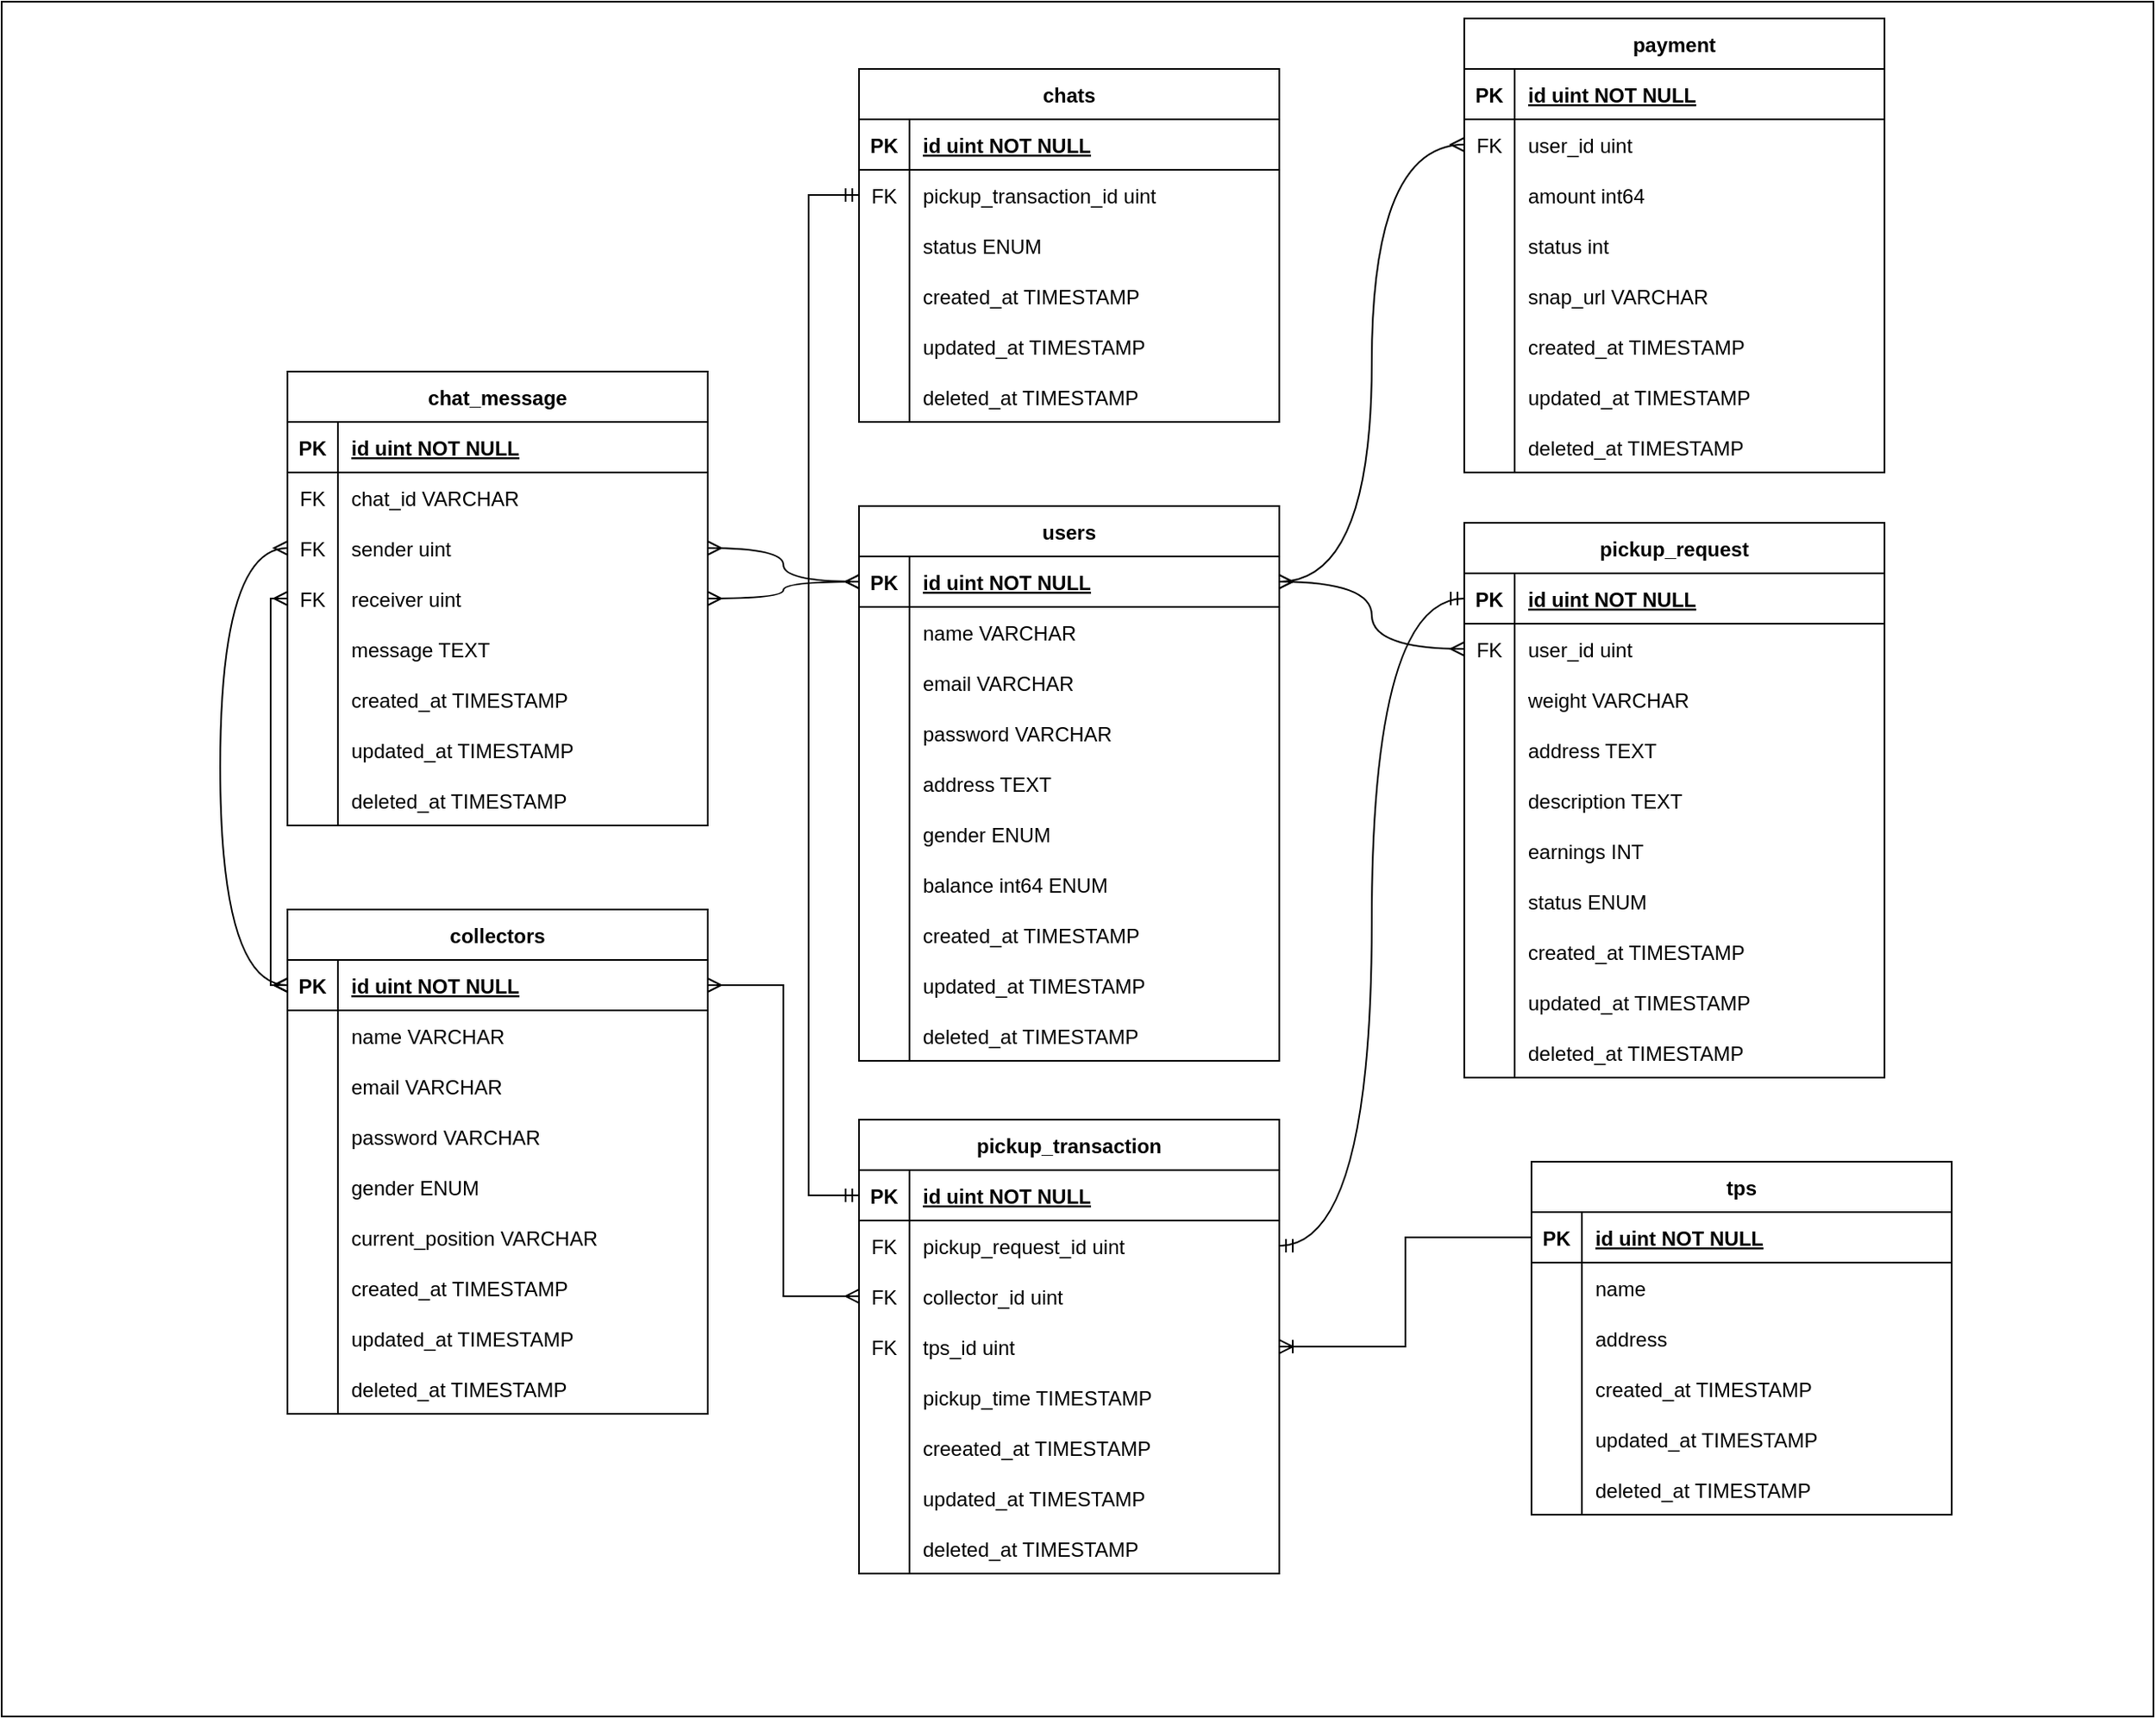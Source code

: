 <mxfile version="24.4.0" type="device">
  <diagram id="R2lEEEUBdFMjLlhIrx00" name="Page-1">
    <mxGraphModel dx="2284" dy="1838" grid="1" gridSize="10" guides="1" tooltips="1" connect="1" arrows="1" fold="1" page="1" pageScale="1" pageWidth="850" pageHeight="1100" math="0" shadow="0" extFonts="Permanent Marker^https://fonts.googleapis.com/css?family=Permanent+Marker">
      <root>
        <mxCell id="0" />
        <mxCell id="1" parent="0" />
        <mxCell id="5fgRy807be_QN617lWYd-6" value="" style="rounded=0;whiteSpace=wrap;html=1;" parent="1" vertex="1">
          <mxGeometry x="-130" y="-280" width="1280" height="1020" as="geometry" />
        </mxCell>
        <mxCell id="C-vyLk0tnHw3VtMMgP7b-13" value="tps" style="shape=table;startSize=30;container=1;collapsible=1;childLayout=tableLayout;fixedRows=1;rowLines=0;fontStyle=1;align=center;resizeLast=1;" parent="1" vertex="1">
          <mxGeometry x="780" y="410" width="250" height="210" as="geometry" />
        </mxCell>
        <mxCell id="C-vyLk0tnHw3VtMMgP7b-14" value="" style="shape=partialRectangle;collapsible=0;dropTarget=0;pointerEvents=0;fillColor=none;points=[[0,0.5],[1,0.5]];portConstraint=eastwest;top=0;left=0;right=0;bottom=1;" parent="C-vyLk0tnHw3VtMMgP7b-13" vertex="1">
          <mxGeometry y="30" width="250" height="30" as="geometry" />
        </mxCell>
        <mxCell id="C-vyLk0tnHw3VtMMgP7b-15" value="PK" style="shape=partialRectangle;overflow=hidden;connectable=0;fillColor=none;top=0;left=0;bottom=0;right=0;fontStyle=1;" parent="C-vyLk0tnHw3VtMMgP7b-14" vertex="1">
          <mxGeometry width="30" height="30" as="geometry">
            <mxRectangle width="30" height="30" as="alternateBounds" />
          </mxGeometry>
        </mxCell>
        <mxCell id="C-vyLk0tnHw3VtMMgP7b-16" value="id uint NOT NULL " style="shape=partialRectangle;overflow=hidden;connectable=0;fillColor=none;top=0;left=0;bottom=0;right=0;align=left;spacingLeft=6;fontStyle=5;" parent="C-vyLk0tnHw3VtMMgP7b-14" vertex="1">
          <mxGeometry x="30" width="220" height="30" as="geometry">
            <mxRectangle width="220" height="30" as="alternateBounds" />
          </mxGeometry>
        </mxCell>
        <mxCell id="C-vyLk0tnHw3VtMMgP7b-17" value="" style="shape=partialRectangle;collapsible=0;dropTarget=0;pointerEvents=0;fillColor=none;points=[[0,0.5],[1,0.5]];portConstraint=eastwest;top=0;left=0;right=0;bottom=0;" parent="C-vyLk0tnHw3VtMMgP7b-13" vertex="1">
          <mxGeometry y="60" width="250" height="30" as="geometry" />
        </mxCell>
        <mxCell id="C-vyLk0tnHw3VtMMgP7b-18" value="" style="shape=partialRectangle;overflow=hidden;connectable=0;fillColor=none;top=0;left=0;bottom=0;right=0;" parent="C-vyLk0tnHw3VtMMgP7b-17" vertex="1">
          <mxGeometry width="30" height="30" as="geometry">
            <mxRectangle width="30" height="30" as="alternateBounds" />
          </mxGeometry>
        </mxCell>
        <mxCell id="C-vyLk0tnHw3VtMMgP7b-19" value="name" style="shape=partialRectangle;overflow=hidden;connectable=0;fillColor=none;top=0;left=0;bottom=0;right=0;align=left;spacingLeft=6;" parent="C-vyLk0tnHw3VtMMgP7b-17" vertex="1">
          <mxGeometry x="30" width="220" height="30" as="geometry">
            <mxRectangle width="220" height="30" as="alternateBounds" />
          </mxGeometry>
        </mxCell>
        <mxCell id="C-vyLk0tnHw3VtMMgP7b-20" value="" style="shape=partialRectangle;collapsible=0;dropTarget=0;pointerEvents=0;fillColor=none;points=[[0,0.5],[1,0.5]];portConstraint=eastwest;top=0;left=0;right=0;bottom=0;" parent="C-vyLk0tnHw3VtMMgP7b-13" vertex="1">
          <mxGeometry y="90" width="250" height="30" as="geometry" />
        </mxCell>
        <mxCell id="C-vyLk0tnHw3VtMMgP7b-21" value="" style="shape=partialRectangle;overflow=hidden;connectable=0;fillColor=none;top=0;left=0;bottom=0;right=0;" parent="C-vyLk0tnHw3VtMMgP7b-20" vertex="1">
          <mxGeometry width="30" height="30" as="geometry">
            <mxRectangle width="30" height="30" as="alternateBounds" />
          </mxGeometry>
        </mxCell>
        <mxCell id="C-vyLk0tnHw3VtMMgP7b-22" value="address" style="shape=partialRectangle;overflow=hidden;connectable=0;fillColor=none;top=0;left=0;bottom=0;right=0;align=left;spacingLeft=6;" parent="C-vyLk0tnHw3VtMMgP7b-20" vertex="1">
          <mxGeometry x="30" width="220" height="30" as="geometry">
            <mxRectangle width="220" height="30" as="alternateBounds" />
          </mxGeometry>
        </mxCell>
        <mxCell id="_BH_1tUJ6ZywSJx9hruE-41" value="" style="shape=partialRectangle;collapsible=0;dropTarget=0;pointerEvents=0;fillColor=none;points=[[0,0.5],[1,0.5]];portConstraint=eastwest;top=0;left=0;right=0;bottom=0;" parent="C-vyLk0tnHw3VtMMgP7b-13" vertex="1">
          <mxGeometry y="120" width="250" height="30" as="geometry" />
        </mxCell>
        <mxCell id="_BH_1tUJ6ZywSJx9hruE-42" value="" style="shape=partialRectangle;overflow=hidden;connectable=0;fillColor=none;top=0;left=0;bottom=0;right=0;" parent="_BH_1tUJ6ZywSJx9hruE-41" vertex="1">
          <mxGeometry width="30" height="30" as="geometry">
            <mxRectangle width="30" height="30" as="alternateBounds" />
          </mxGeometry>
        </mxCell>
        <mxCell id="_BH_1tUJ6ZywSJx9hruE-43" value="created_at TIMESTAMP" style="shape=partialRectangle;overflow=hidden;connectable=0;fillColor=none;top=0;left=0;bottom=0;right=0;align=left;spacingLeft=6;" parent="_BH_1tUJ6ZywSJx9hruE-41" vertex="1">
          <mxGeometry x="30" width="220" height="30" as="geometry">
            <mxRectangle width="220" height="30" as="alternateBounds" />
          </mxGeometry>
        </mxCell>
        <mxCell id="_BH_1tUJ6ZywSJx9hruE-50" value="" style="shape=partialRectangle;collapsible=0;dropTarget=0;pointerEvents=0;fillColor=none;points=[[0,0.5],[1,0.5]];portConstraint=eastwest;top=0;left=0;right=0;bottom=0;" parent="C-vyLk0tnHw3VtMMgP7b-13" vertex="1">
          <mxGeometry y="150" width="250" height="30" as="geometry" />
        </mxCell>
        <mxCell id="_BH_1tUJ6ZywSJx9hruE-51" value="" style="shape=partialRectangle;overflow=hidden;connectable=0;fillColor=none;top=0;left=0;bottom=0;right=0;" parent="_BH_1tUJ6ZywSJx9hruE-50" vertex="1">
          <mxGeometry width="30" height="30" as="geometry">
            <mxRectangle width="30" height="30" as="alternateBounds" />
          </mxGeometry>
        </mxCell>
        <mxCell id="_BH_1tUJ6ZywSJx9hruE-52" value="updated_at TIMESTAMP" style="shape=partialRectangle;overflow=hidden;connectable=0;fillColor=none;top=0;left=0;bottom=0;right=0;align=left;spacingLeft=6;" parent="_BH_1tUJ6ZywSJx9hruE-50" vertex="1">
          <mxGeometry x="30" width="220" height="30" as="geometry">
            <mxRectangle width="220" height="30" as="alternateBounds" />
          </mxGeometry>
        </mxCell>
        <mxCell id="_BH_1tUJ6ZywSJx9hruE-53" value="" style="shape=partialRectangle;collapsible=0;dropTarget=0;pointerEvents=0;fillColor=none;points=[[0,0.5],[1,0.5]];portConstraint=eastwest;top=0;left=0;right=0;bottom=0;" parent="C-vyLk0tnHw3VtMMgP7b-13" vertex="1">
          <mxGeometry y="180" width="250" height="30" as="geometry" />
        </mxCell>
        <mxCell id="_BH_1tUJ6ZywSJx9hruE-54" value="" style="shape=partialRectangle;overflow=hidden;connectable=0;fillColor=none;top=0;left=0;bottom=0;right=0;" parent="_BH_1tUJ6ZywSJx9hruE-53" vertex="1">
          <mxGeometry width="30" height="30" as="geometry">
            <mxRectangle width="30" height="30" as="alternateBounds" />
          </mxGeometry>
        </mxCell>
        <mxCell id="_BH_1tUJ6ZywSJx9hruE-55" value="deleted_at TIMESTAMP" style="shape=partialRectangle;overflow=hidden;connectable=0;fillColor=none;top=0;left=0;bottom=0;right=0;align=left;spacingLeft=6;" parent="_BH_1tUJ6ZywSJx9hruE-53" vertex="1">
          <mxGeometry x="30" width="220" height="30" as="geometry">
            <mxRectangle width="220" height="30" as="alternateBounds" />
          </mxGeometry>
        </mxCell>
        <mxCell id="L5vuSc_6hiSe-2rtXfnS-1" value="pickup_request" style="shape=table;startSize=30;container=1;collapsible=1;childLayout=tableLayout;fixedRows=1;rowLines=0;fontStyle=1;align=center;resizeLast=1;" parent="1" vertex="1">
          <mxGeometry x="740" y="30" width="250" height="330" as="geometry" />
        </mxCell>
        <mxCell id="L5vuSc_6hiSe-2rtXfnS-2" value="" style="shape=partialRectangle;collapsible=0;dropTarget=0;pointerEvents=0;fillColor=none;points=[[0,0.5],[1,0.5]];portConstraint=eastwest;top=0;left=0;right=0;bottom=1;" parent="L5vuSc_6hiSe-2rtXfnS-1" vertex="1">
          <mxGeometry y="30" width="250" height="30" as="geometry" />
        </mxCell>
        <mxCell id="L5vuSc_6hiSe-2rtXfnS-3" value="PK" style="shape=partialRectangle;overflow=hidden;connectable=0;fillColor=none;top=0;left=0;bottom=0;right=0;fontStyle=1;" parent="L5vuSc_6hiSe-2rtXfnS-2" vertex="1">
          <mxGeometry width="30" height="30" as="geometry">
            <mxRectangle width="30" height="30" as="alternateBounds" />
          </mxGeometry>
        </mxCell>
        <mxCell id="L5vuSc_6hiSe-2rtXfnS-4" value="id uint NOT NULL " style="shape=partialRectangle;overflow=hidden;connectable=0;fillColor=none;top=0;left=0;bottom=0;right=0;align=left;spacingLeft=6;fontStyle=5;" parent="L5vuSc_6hiSe-2rtXfnS-2" vertex="1">
          <mxGeometry x="30" width="220" height="30" as="geometry">
            <mxRectangle width="220" height="30" as="alternateBounds" />
          </mxGeometry>
        </mxCell>
        <mxCell id="L5vuSc_6hiSe-2rtXfnS-5" value="" style="shape=partialRectangle;collapsible=0;dropTarget=0;pointerEvents=0;fillColor=none;points=[[0,0.5],[1,0.5]];portConstraint=eastwest;top=0;left=0;right=0;bottom=0;" parent="L5vuSc_6hiSe-2rtXfnS-1" vertex="1">
          <mxGeometry y="60" width="250" height="30" as="geometry" />
        </mxCell>
        <mxCell id="L5vuSc_6hiSe-2rtXfnS-6" value="FK" style="shape=partialRectangle;overflow=hidden;connectable=0;fillColor=none;top=0;left=0;bottom=0;right=0;" parent="L5vuSc_6hiSe-2rtXfnS-5" vertex="1">
          <mxGeometry width="30" height="30" as="geometry">
            <mxRectangle width="30" height="30" as="alternateBounds" />
          </mxGeometry>
        </mxCell>
        <mxCell id="L5vuSc_6hiSe-2rtXfnS-7" value="user_id uint" style="shape=partialRectangle;overflow=hidden;connectable=0;fillColor=none;top=0;left=0;bottom=0;right=0;align=left;spacingLeft=6;" parent="L5vuSc_6hiSe-2rtXfnS-5" vertex="1">
          <mxGeometry x="30" width="220" height="30" as="geometry">
            <mxRectangle width="220" height="30" as="alternateBounds" />
          </mxGeometry>
        </mxCell>
        <mxCell id="L5vuSc_6hiSe-2rtXfnS-8" value="" style="shape=partialRectangle;collapsible=0;dropTarget=0;pointerEvents=0;fillColor=none;points=[[0,0.5],[1,0.5]];portConstraint=eastwest;top=0;left=0;right=0;bottom=0;" parent="L5vuSc_6hiSe-2rtXfnS-1" vertex="1">
          <mxGeometry y="90" width="250" height="30" as="geometry" />
        </mxCell>
        <mxCell id="L5vuSc_6hiSe-2rtXfnS-9" value="" style="shape=partialRectangle;overflow=hidden;connectable=0;fillColor=none;top=0;left=0;bottom=0;right=0;" parent="L5vuSc_6hiSe-2rtXfnS-8" vertex="1">
          <mxGeometry width="30" height="30" as="geometry">
            <mxRectangle width="30" height="30" as="alternateBounds" />
          </mxGeometry>
        </mxCell>
        <mxCell id="L5vuSc_6hiSe-2rtXfnS-10" value="weight VARCHAR" style="shape=partialRectangle;overflow=hidden;connectable=0;fillColor=none;top=0;left=0;bottom=0;right=0;align=left;spacingLeft=6;" parent="L5vuSc_6hiSe-2rtXfnS-8" vertex="1">
          <mxGeometry x="30" width="220" height="30" as="geometry">
            <mxRectangle width="220" height="30" as="alternateBounds" />
          </mxGeometry>
        </mxCell>
        <mxCell id="_BH_1tUJ6ZywSJx9hruE-56" value="" style="shape=partialRectangle;collapsible=0;dropTarget=0;pointerEvents=0;fillColor=none;points=[[0,0.5],[1,0.5]];portConstraint=eastwest;top=0;left=0;right=0;bottom=0;" parent="L5vuSc_6hiSe-2rtXfnS-1" vertex="1">
          <mxGeometry y="120" width="250" height="30" as="geometry" />
        </mxCell>
        <mxCell id="_BH_1tUJ6ZywSJx9hruE-57" value="" style="shape=partialRectangle;overflow=hidden;connectable=0;fillColor=none;top=0;left=0;bottom=0;right=0;" parent="_BH_1tUJ6ZywSJx9hruE-56" vertex="1">
          <mxGeometry width="30" height="30" as="geometry">
            <mxRectangle width="30" height="30" as="alternateBounds" />
          </mxGeometry>
        </mxCell>
        <mxCell id="_BH_1tUJ6ZywSJx9hruE-58" value="address TEXT" style="shape=partialRectangle;overflow=hidden;connectable=0;fillColor=none;top=0;left=0;bottom=0;right=0;align=left;spacingLeft=6;" parent="_BH_1tUJ6ZywSJx9hruE-56" vertex="1">
          <mxGeometry x="30" width="220" height="30" as="geometry">
            <mxRectangle width="220" height="30" as="alternateBounds" />
          </mxGeometry>
        </mxCell>
        <mxCell id="_BH_1tUJ6ZywSJx9hruE-75" value="" style="shape=partialRectangle;collapsible=0;dropTarget=0;pointerEvents=0;fillColor=none;points=[[0,0.5],[1,0.5]];portConstraint=eastwest;top=0;left=0;right=0;bottom=0;" parent="L5vuSc_6hiSe-2rtXfnS-1" vertex="1">
          <mxGeometry y="150" width="250" height="30" as="geometry" />
        </mxCell>
        <mxCell id="_BH_1tUJ6ZywSJx9hruE-76" value="" style="shape=partialRectangle;overflow=hidden;connectable=0;fillColor=none;top=0;left=0;bottom=0;right=0;" parent="_BH_1tUJ6ZywSJx9hruE-75" vertex="1">
          <mxGeometry width="30" height="30" as="geometry">
            <mxRectangle width="30" height="30" as="alternateBounds" />
          </mxGeometry>
        </mxCell>
        <mxCell id="_BH_1tUJ6ZywSJx9hruE-77" value="description TEXT" style="shape=partialRectangle;overflow=hidden;connectable=0;fillColor=none;top=0;left=0;bottom=0;right=0;align=left;spacingLeft=6;" parent="_BH_1tUJ6ZywSJx9hruE-75" vertex="1">
          <mxGeometry x="30" width="220" height="30" as="geometry">
            <mxRectangle width="220" height="30" as="alternateBounds" />
          </mxGeometry>
        </mxCell>
        <mxCell id="_BH_1tUJ6ZywSJx9hruE-59" value="" style="shape=partialRectangle;collapsible=0;dropTarget=0;pointerEvents=0;fillColor=none;points=[[0,0.5],[1,0.5]];portConstraint=eastwest;top=0;left=0;right=0;bottom=0;" parent="L5vuSc_6hiSe-2rtXfnS-1" vertex="1">
          <mxGeometry y="180" width="250" height="30" as="geometry" />
        </mxCell>
        <mxCell id="_BH_1tUJ6ZywSJx9hruE-60" value="" style="shape=partialRectangle;overflow=hidden;connectable=0;fillColor=none;top=0;left=0;bottom=0;right=0;" parent="_BH_1tUJ6ZywSJx9hruE-59" vertex="1">
          <mxGeometry width="30" height="30" as="geometry">
            <mxRectangle width="30" height="30" as="alternateBounds" />
          </mxGeometry>
        </mxCell>
        <mxCell id="_BH_1tUJ6ZywSJx9hruE-61" value="earnings INT" style="shape=partialRectangle;overflow=hidden;connectable=0;fillColor=none;top=0;left=0;bottom=0;right=0;align=left;spacingLeft=6;" parent="_BH_1tUJ6ZywSJx9hruE-59" vertex="1">
          <mxGeometry x="30" width="220" height="30" as="geometry">
            <mxRectangle width="220" height="30" as="alternateBounds" />
          </mxGeometry>
        </mxCell>
        <mxCell id="_BH_1tUJ6ZywSJx9hruE-62" value="" style="shape=partialRectangle;collapsible=0;dropTarget=0;pointerEvents=0;fillColor=none;points=[[0,0.5],[1,0.5]];portConstraint=eastwest;top=0;left=0;right=0;bottom=0;" parent="L5vuSc_6hiSe-2rtXfnS-1" vertex="1">
          <mxGeometry y="210" width="250" height="30" as="geometry" />
        </mxCell>
        <mxCell id="_BH_1tUJ6ZywSJx9hruE-63" value="" style="shape=partialRectangle;overflow=hidden;connectable=0;fillColor=none;top=0;left=0;bottom=0;right=0;" parent="_BH_1tUJ6ZywSJx9hruE-62" vertex="1">
          <mxGeometry width="30" height="30" as="geometry">
            <mxRectangle width="30" height="30" as="alternateBounds" />
          </mxGeometry>
        </mxCell>
        <mxCell id="_BH_1tUJ6ZywSJx9hruE-64" value="status ENUM" style="shape=partialRectangle;overflow=hidden;connectable=0;fillColor=none;top=0;left=0;bottom=0;right=0;align=left;spacingLeft=6;" parent="_BH_1tUJ6ZywSJx9hruE-62" vertex="1">
          <mxGeometry x="30" width="220" height="30" as="geometry">
            <mxRectangle width="220" height="30" as="alternateBounds" />
          </mxGeometry>
        </mxCell>
        <mxCell id="_BH_1tUJ6ZywSJx9hruE-65" value="" style="shape=partialRectangle;collapsible=0;dropTarget=0;pointerEvents=0;fillColor=none;points=[[0,0.5],[1,0.5]];portConstraint=eastwest;top=0;left=0;right=0;bottom=0;" parent="L5vuSc_6hiSe-2rtXfnS-1" vertex="1">
          <mxGeometry y="240" width="250" height="30" as="geometry" />
        </mxCell>
        <mxCell id="_BH_1tUJ6ZywSJx9hruE-66" value="" style="shape=partialRectangle;overflow=hidden;connectable=0;fillColor=none;top=0;left=0;bottom=0;right=0;" parent="_BH_1tUJ6ZywSJx9hruE-65" vertex="1">
          <mxGeometry width="30" height="30" as="geometry">
            <mxRectangle width="30" height="30" as="alternateBounds" />
          </mxGeometry>
        </mxCell>
        <mxCell id="_BH_1tUJ6ZywSJx9hruE-67" value="created_at TIMESTAMP" style="shape=partialRectangle;overflow=hidden;connectable=0;fillColor=none;top=0;left=0;bottom=0;right=0;align=left;spacingLeft=6;" parent="_BH_1tUJ6ZywSJx9hruE-65" vertex="1">
          <mxGeometry x="30" width="220" height="30" as="geometry">
            <mxRectangle width="220" height="30" as="alternateBounds" />
          </mxGeometry>
        </mxCell>
        <mxCell id="_BH_1tUJ6ZywSJx9hruE-68" value="" style="shape=partialRectangle;collapsible=0;dropTarget=0;pointerEvents=0;fillColor=none;points=[[0,0.5],[1,0.5]];portConstraint=eastwest;top=0;left=0;right=0;bottom=0;" parent="L5vuSc_6hiSe-2rtXfnS-1" vertex="1">
          <mxGeometry y="270" width="250" height="30" as="geometry" />
        </mxCell>
        <mxCell id="_BH_1tUJ6ZywSJx9hruE-69" value="" style="shape=partialRectangle;overflow=hidden;connectable=0;fillColor=none;top=0;left=0;bottom=0;right=0;" parent="_BH_1tUJ6ZywSJx9hruE-68" vertex="1">
          <mxGeometry width="30" height="30" as="geometry">
            <mxRectangle width="30" height="30" as="alternateBounds" />
          </mxGeometry>
        </mxCell>
        <mxCell id="_BH_1tUJ6ZywSJx9hruE-70" value="updated_at TIMESTAMP" style="shape=partialRectangle;overflow=hidden;connectable=0;fillColor=none;top=0;left=0;bottom=0;right=0;align=left;spacingLeft=6;" parent="_BH_1tUJ6ZywSJx9hruE-68" vertex="1">
          <mxGeometry x="30" width="220" height="30" as="geometry">
            <mxRectangle width="220" height="30" as="alternateBounds" />
          </mxGeometry>
        </mxCell>
        <mxCell id="_BH_1tUJ6ZywSJx9hruE-71" value="" style="shape=partialRectangle;collapsible=0;dropTarget=0;pointerEvents=0;fillColor=none;points=[[0,0.5],[1,0.5]];portConstraint=eastwest;top=0;left=0;right=0;bottom=0;" parent="L5vuSc_6hiSe-2rtXfnS-1" vertex="1">
          <mxGeometry y="300" width="250" height="30" as="geometry" />
        </mxCell>
        <mxCell id="_BH_1tUJ6ZywSJx9hruE-72" value="" style="shape=partialRectangle;overflow=hidden;connectable=0;fillColor=none;top=0;left=0;bottom=0;right=0;" parent="_BH_1tUJ6ZywSJx9hruE-71" vertex="1">
          <mxGeometry width="30" height="30" as="geometry">
            <mxRectangle width="30" height="30" as="alternateBounds" />
          </mxGeometry>
        </mxCell>
        <mxCell id="_BH_1tUJ6ZywSJx9hruE-73" value="deleted_at TIMESTAMP" style="shape=partialRectangle;overflow=hidden;connectable=0;fillColor=none;top=0;left=0;bottom=0;right=0;align=left;spacingLeft=6;" parent="_BH_1tUJ6ZywSJx9hruE-71" vertex="1">
          <mxGeometry x="30" width="220" height="30" as="geometry">
            <mxRectangle width="220" height="30" as="alternateBounds" />
          </mxGeometry>
        </mxCell>
        <mxCell id="L5vuSc_6hiSe-2rtXfnS-11" value="pickup_transaction" style="shape=table;startSize=30;container=1;collapsible=1;childLayout=tableLayout;fixedRows=1;rowLines=0;fontStyle=1;align=center;resizeLast=1;" parent="1" vertex="1">
          <mxGeometry x="380" y="385" width="250" height="270" as="geometry" />
        </mxCell>
        <mxCell id="L5vuSc_6hiSe-2rtXfnS-12" value="" style="shape=partialRectangle;collapsible=0;dropTarget=0;pointerEvents=0;fillColor=none;points=[[0,0.5],[1,0.5]];portConstraint=eastwest;top=0;left=0;right=0;bottom=1;" parent="L5vuSc_6hiSe-2rtXfnS-11" vertex="1">
          <mxGeometry y="30" width="250" height="30" as="geometry" />
        </mxCell>
        <mxCell id="L5vuSc_6hiSe-2rtXfnS-13" value="PK" style="shape=partialRectangle;overflow=hidden;connectable=0;fillColor=none;top=0;left=0;bottom=0;right=0;fontStyle=1;" parent="L5vuSc_6hiSe-2rtXfnS-12" vertex="1">
          <mxGeometry width="30" height="30" as="geometry">
            <mxRectangle width="30" height="30" as="alternateBounds" />
          </mxGeometry>
        </mxCell>
        <mxCell id="L5vuSc_6hiSe-2rtXfnS-14" value="id uint NOT NULL " style="shape=partialRectangle;overflow=hidden;connectable=0;fillColor=none;top=0;left=0;bottom=0;right=0;align=left;spacingLeft=6;fontStyle=5;" parent="L5vuSc_6hiSe-2rtXfnS-12" vertex="1">
          <mxGeometry x="30" width="220" height="30" as="geometry">
            <mxRectangle width="220" height="30" as="alternateBounds" />
          </mxGeometry>
        </mxCell>
        <mxCell id="L5vuSc_6hiSe-2rtXfnS-15" value="" style="shape=partialRectangle;collapsible=0;dropTarget=0;pointerEvents=0;fillColor=none;points=[[0,0.5],[1,0.5]];portConstraint=eastwest;top=0;left=0;right=0;bottom=0;" parent="L5vuSc_6hiSe-2rtXfnS-11" vertex="1">
          <mxGeometry y="60" width="250" height="30" as="geometry" />
        </mxCell>
        <mxCell id="L5vuSc_6hiSe-2rtXfnS-16" value="FK" style="shape=partialRectangle;overflow=hidden;connectable=0;fillColor=none;top=0;left=0;bottom=0;right=0;" parent="L5vuSc_6hiSe-2rtXfnS-15" vertex="1">
          <mxGeometry width="30" height="30" as="geometry">
            <mxRectangle width="30" height="30" as="alternateBounds" />
          </mxGeometry>
        </mxCell>
        <mxCell id="L5vuSc_6hiSe-2rtXfnS-17" value="pickup_request_id uint" style="shape=partialRectangle;overflow=hidden;connectable=0;fillColor=none;top=0;left=0;bottom=0;right=0;align=left;spacingLeft=6;" parent="L5vuSc_6hiSe-2rtXfnS-15" vertex="1">
          <mxGeometry x="30" width="220" height="30" as="geometry">
            <mxRectangle width="220" height="30" as="alternateBounds" />
          </mxGeometry>
        </mxCell>
        <mxCell id="_BH_1tUJ6ZywSJx9hruE-78" value="" style="shape=partialRectangle;collapsible=0;dropTarget=0;pointerEvents=0;fillColor=none;points=[[0,0.5],[1,0.5]];portConstraint=eastwest;top=0;left=0;right=0;bottom=0;" parent="L5vuSc_6hiSe-2rtXfnS-11" vertex="1">
          <mxGeometry y="90" width="250" height="30" as="geometry" />
        </mxCell>
        <mxCell id="_BH_1tUJ6ZywSJx9hruE-79" value="FK" style="shape=partialRectangle;overflow=hidden;connectable=0;fillColor=none;top=0;left=0;bottom=0;right=0;" parent="_BH_1tUJ6ZywSJx9hruE-78" vertex="1">
          <mxGeometry width="30" height="30" as="geometry">
            <mxRectangle width="30" height="30" as="alternateBounds" />
          </mxGeometry>
        </mxCell>
        <mxCell id="_BH_1tUJ6ZywSJx9hruE-80" value="collector_id uint" style="shape=partialRectangle;overflow=hidden;connectable=0;fillColor=none;top=0;left=0;bottom=0;right=0;align=left;spacingLeft=6;" parent="_BH_1tUJ6ZywSJx9hruE-78" vertex="1">
          <mxGeometry x="30" width="220" height="30" as="geometry">
            <mxRectangle width="220" height="30" as="alternateBounds" />
          </mxGeometry>
        </mxCell>
        <mxCell id="_BH_1tUJ6ZywSJx9hruE-84" value="" style="shape=partialRectangle;collapsible=0;dropTarget=0;pointerEvents=0;fillColor=none;points=[[0,0.5],[1,0.5]];portConstraint=eastwest;top=0;left=0;right=0;bottom=0;" parent="L5vuSc_6hiSe-2rtXfnS-11" vertex="1">
          <mxGeometry y="120" width="250" height="30" as="geometry" />
        </mxCell>
        <mxCell id="_BH_1tUJ6ZywSJx9hruE-85" value="FK" style="shape=partialRectangle;overflow=hidden;connectable=0;fillColor=none;top=0;left=0;bottom=0;right=0;" parent="_BH_1tUJ6ZywSJx9hruE-84" vertex="1">
          <mxGeometry width="30" height="30" as="geometry">
            <mxRectangle width="30" height="30" as="alternateBounds" />
          </mxGeometry>
        </mxCell>
        <mxCell id="_BH_1tUJ6ZywSJx9hruE-86" value="tps_id uint" style="shape=partialRectangle;overflow=hidden;connectable=0;fillColor=none;top=0;left=0;bottom=0;right=0;align=left;spacingLeft=6;" parent="_BH_1tUJ6ZywSJx9hruE-84" vertex="1">
          <mxGeometry x="30" width="220" height="30" as="geometry">
            <mxRectangle width="220" height="30" as="alternateBounds" />
          </mxGeometry>
        </mxCell>
        <mxCell id="_BH_1tUJ6ZywSJx9hruE-81" value="" style="shape=partialRectangle;collapsible=0;dropTarget=0;pointerEvents=0;fillColor=none;points=[[0,0.5],[1,0.5]];portConstraint=eastwest;top=0;left=0;right=0;bottom=0;" parent="L5vuSc_6hiSe-2rtXfnS-11" vertex="1">
          <mxGeometry y="150" width="250" height="30" as="geometry" />
        </mxCell>
        <mxCell id="_BH_1tUJ6ZywSJx9hruE-82" value="" style="shape=partialRectangle;overflow=hidden;connectable=0;fillColor=none;top=0;left=0;bottom=0;right=0;" parent="_BH_1tUJ6ZywSJx9hruE-81" vertex="1">
          <mxGeometry width="30" height="30" as="geometry">
            <mxRectangle width="30" height="30" as="alternateBounds" />
          </mxGeometry>
        </mxCell>
        <mxCell id="_BH_1tUJ6ZywSJx9hruE-83" value="pickup_time TIMESTAMP" style="shape=partialRectangle;overflow=hidden;connectable=0;fillColor=none;top=0;left=0;bottom=0;right=0;align=left;spacingLeft=6;" parent="_BH_1tUJ6ZywSJx9hruE-81" vertex="1">
          <mxGeometry x="30" width="220" height="30" as="geometry">
            <mxRectangle width="220" height="30" as="alternateBounds" />
          </mxGeometry>
        </mxCell>
        <mxCell id="_BH_1tUJ6ZywSJx9hruE-90" value="" style="shape=partialRectangle;collapsible=0;dropTarget=0;pointerEvents=0;fillColor=none;points=[[0,0.5],[1,0.5]];portConstraint=eastwest;top=0;left=0;right=0;bottom=0;" parent="L5vuSc_6hiSe-2rtXfnS-11" vertex="1">
          <mxGeometry y="180" width="250" height="30" as="geometry" />
        </mxCell>
        <mxCell id="_BH_1tUJ6ZywSJx9hruE-91" value="" style="shape=partialRectangle;overflow=hidden;connectable=0;fillColor=none;top=0;left=0;bottom=0;right=0;" parent="_BH_1tUJ6ZywSJx9hruE-90" vertex="1">
          <mxGeometry width="30" height="30" as="geometry">
            <mxRectangle width="30" height="30" as="alternateBounds" />
          </mxGeometry>
        </mxCell>
        <mxCell id="_BH_1tUJ6ZywSJx9hruE-92" value="creeated_at TIMESTAMP" style="shape=partialRectangle;overflow=hidden;connectable=0;fillColor=none;top=0;left=0;bottom=0;right=0;align=left;spacingLeft=6;" parent="_BH_1tUJ6ZywSJx9hruE-90" vertex="1">
          <mxGeometry x="30" width="220" height="30" as="geometry">
            <mxRectangle width="220" height="30" as="alternateBounds" />
          </mxGeometry>
        </mxCell>
        <mxCell id="_BH_1tUJ6ZywSJx9hruE-93" value="" style="shape=partialRectangle;collapsible=0;dropTarget=0;pointerEvents=0;fillColor=none;points=[[0,0.5],[1,0.5]];portConstraint=eastwest;top=0;left=0;right=0;bottom=0;" parent="L5vuSc_6hiSe-2rtXfnS-11" vertex="1">
          <mxGeometry y="210" width="250" height="30" as="geometry" />
        </mxCell>
        <mxCell id="_BH_1tUJ6ZywSJx9hruE-94" value="" style="shape=partialRectangle;overflow=hidden;connectable=0;fillColor=none;top=0;left=0;bottom=0;right=0;" parent="_BH_1tUJ6ZywSJx9hruE-93" vertex="1">
          <mxGeometry width="30" height="30" as="geometry">
            <mxRectangle width="30" height="30" as="alternateBounds" />
          </mxGeometry>
        </mxCell>
        <mxCell id="_BH_1tUJ6ZywSJx9hruE-95" value="updated_at TIMESTAMP" style="shape=partialRectangle;overflow=hidden;connectable=0;fillColor=none;top=0;left=0;bottom=0;right=0;align=left;spacingLeft=6;" parent="_BH_1tUJ6ZywSJx9hruE-93" vertex="1">
          <mxGeometry x="30" width="220" height="30" as="geometry">
            <mxRectangle width="220" height="30" as="alternateBounds" />
          </mxGeometry>
        </mxCell>
        <mxCell id="_BH_1tUJ6ZywSJx9hruE-96" value="" style="shape=partialRectangle;collapsible=0;dropTarget=0;pointerEvents=0;fillColor=none;points=[[0,0.5],[1,0.5]];portConstraint=eastwest;top=0;left=0;right=0;bottom=0;" parent="L5vuSc_6hiSe-2rtXfnS-11" vertex="1">
          <mxGeometry y="240" width="250" height="30" as="geometry" />
        </mxCell>
        <mxCell id="_BH_1tUJ6ZywSJx9hruE-97" value="" style="shape=partialRectangle;overflow=hidden;connectable=0;fillColor=none;top=0;left=0;bottom=0;right=0;" parent="_BH_1tUJ6ZywSJx9hruE-96" vertex="1">
          <mxGeometry width="30" height="30" as="geometry">
            <mxRectangle width="30" height="30" as="alternateBounds" />
          </mxGeometry>
        </mxCell>
        <mxCell id="_BH_1tUJ6ZywSJx9hruE-98" value="deleted_at TIMESTAMP" style="shape=partialRectangle;overflow=hidden;connectable=0;fillColor=none;top=0;left=0;bottom=0;right=0;align=left;spacingLeft=6;" parent="_BH_1tUJ6ZywSJx9hruE-96" vertex="1">
          <mxGeometry x="30" width="220" height="30" as="geometry">
            <mxRectangle width="220" height="30" as="alternateBounds" />
          </mxGeometry>
        </mxCell>
        <mxCell id="C-vyLk0tnHw3VtMMgP7b-23" value="collectors" style="shape=table;startSize=30;container=1;collapsible=1;childLayout=tableLayout;fixedRows=1;rowLines=0;fontStyle=1;align=center;resizeLast=1;" parent="1" vertex="1">
          <mxGeometry x="40" y="260" width="250" height="300" as="geometry" />
        </mxCell>
        <mxCell id="C-vyLk0tnHw3VtMMgP7b-24" value="" style="shape=partialRectangle;collapsible=0;dropTarget=0;pointerEvents=0;fillColor=none;points=[[0,0.5],[1,0.5]];portConstraint=eastwest;top=0;left=0;right=0;bottom=1;" parent="C-vyLk0tnHw3VtMMgP7b-23" vertex="1">
          <mxGeometry y="30" width="250" height="30" as="geometry" />
        </mxCell>
        <mxCell id="C-vyLk0tnHw3VtMMgP7b-25" value="PK" style="shape=partialRectangle;overflow=hidden;connectable=0;fillColor=none;top=0;left=0;bottom=0;right=0;fontStyle=1;" parent="C-vyLk0tnHw3VtMMgP7b-24" vertex="1">
          <mxGeometry width="30" height="30" as="geometry">
            <mxRectangle width="30" height="30" as="alternateBounds" />
          </mxGeometry>
        </mxCell>
        <mxCell id="C-vyLk0tnHw3VtMMgP7b-26" value="id uint NOT NULL " style="shape=partialRectangle;overflow=hidden;connectable=0;fillColor=none;top=0;left=0;bottom=0;right=0;align=left;spacingLeft=6;fontStyle=5;" parent="C-vyLk0tnHw3VtMMgP7b-24" vertex="1">
          <mxGeometry x="30" width="220" height="30" as="geometry">
            <mxRectangle width="220" height="30" as="alternateBounds" />
          </mxGeometry>
        </mxCell>
        <mxCell id="C-vyLk0tnHw3VtMMgP7b-27" value="" style="shape=partialRectangle;collapsible=0;dropTarget=0;pointerEvents=0;fillColor=none;points=[[0,0.5],[1,0.5]];portConstraint=eastwest;top=0;left=0;right=0;bottom=0;" parent="C-vyLk0tnHw3VtMMgP7b-23" vertex="1">
          <mxGeometry y="60" width="250" height="30" as="geometry" />
        </mxCell>
        <mxCell id="C-vyLk0tnHw3VtMMgP7b-28" value="" style="shape=partialRectangle;overflow=hidden;connectable=0;fillColor=none;top=0;left=0;bottom=0;right=0;" parent="C-vyLk0tnHw3VtMMgP7b-27" vertex="1">
          <mxGeometry width="30" height="30" as="geometry">
            <mxRectangle width="30" height="30" as="alternateBounds" />
          </mxGeometry>
        </mxCell>
        <mxCell id="C-vyLk0tnHw3VtMMgP7b-29" value="name VARCHAR" style="shape=partialRectangle;overflow=hidden;connectable=0;fillColor=none;top=0;left=0;bottom=0;right=0;align=left;spacingLeft=6;" parent="C-vyLk0tnHw3VtMMgP7b-27" vertex="1">
          <mxGeometry x="30" width="220" height="30" as="geometry">
            <mxRectangle width="220" height="30" as="alternateBounds" />
          </mxGeometry>
        </mxCell>
        <mxCell id="L5vuSc_6hiSe-2rtXfnS-21" value="" style="shape=partialRectangle;collapsible=0;dropTarget=0;pointerEvents=0;fillColor=none;points=[[0,0.5],[1,0.5]];portConstraint=eastwest;top=0;left=0;right=0;bottom=0;" parent="C-vyLk0tnHw3VtMMgP7b-23" vertex="1">
          <mxGeometry y="90" width="250" height="30" as="geometry" />
        </mxCell>
        <mxCell id="L5vuSc_6hiSe-2rtXfnS-22" value="" style="shape=partialRectangle;overflow=hidden;connectable=0;fillColor=none;top=0;left=0;bottom=0;right=0;" parent="L5vuSc_6hiSe-2rtXfnS-21" vertex="1">
          <mxGeometry width="30" height="30" as="geometry">
            <mxRectangle width="30" height="30" as="alternateBounds" />
          </mxGeometry>
        </mxCell>
        <mxCell id="L5vuSc_6hiSe-2rtXfnS-23" value="email VARCHAR" style="shape=partialRectangle;overflow=hidden;connectable=0;fillColor=none;top=0;left=0;bottom=0;right=0;align=left;spacingLeft=6;" parent="L5vuSc_6hiSe-2rtXfnS-21" vertex="1">
          <mxGeometry x="30" width="220" height="30" as="geometry">
            <mxRectangle width="220" height="30" as="alternateBounds" />
          </mxGeometry>
        </mxCell>
        <mxCell id="L5vuSc_6hiSe-2rtXfnS-27" value="" style="shape=partialRectangle;collapsible=0;dropTarget=0;pointerEvents=0;fillColor=none;points=[[0,0.5],[1,0.5]];portConstraint=eastwest;top=0;left=0;right=0;bottom=0;" parent="C-vyLk0tnHw3VtMMgP7b-23" vertex="1">
          <mxGeometry y="120" width="250" height="30" as="geometry" />
        </mxCell>
        <mxCell id="L5vuSc_6hiSe-2rtXfnS-28" value="" style="shape=partialRectangle;overflow=hidden;connectable=0;fillColor=none;top=0;left=0;bottom=0;right=0;" parent="L5vuSc_6hiSe-2rtXfnS-27" vertex="1">
          <mxGeometry width="30" height="30" as="geometry">
            <mxRectangle width="30" height="30" as="alternateBounds" />
          </mxGeometry>
        </mxCell>
        <mxCell id="L5vuSc_6hiSe-2rtXfnS-29" value="password VARCHAR" style="shape=partialRectangle;overflow=hidden;connectable=0;fillColor=none;top=0;left=0;bottom=0;right=0;align=left;spacingLeft=6;" parent="L5vuSc_6hiSe-2rtXfnS-27" vertex="1">
          <mxGeometry x="30" width="220" height="30" as="geometry">
            <mxRectangle width="220" height="30" as="alternateBounds" />
          </mxGeometry>
        </mxCell>
        <mxCell id="L5vuSc_6hiSe-2rtXfnS-33" value="" style="shape=partialRectangle;collapsible=0;dropTarget=0;pointerEvents=0;fillColor=none;points=[[0,0.5],[1,0.5]];portConstraint=eastwest;top=0;left=0;right=0;bottom=0;" parent="C-vyLk0tnHw3VtMMgP7b-23" vertex="1">
          <mxGeometry y="150" width="250" height="30" as="geometry" />
        </mxCell>
        <mxCell id="L5vuSc_6hiSe-2rtXfnS-34" value="" style="shape=partialRectangle;overflow=hidden;connectable=0;fillColor=none;top=0;left=0;bottom=0;right=0;" parent="L5vuSc_6hiSe-2rtXfnS-33" vertex="1">
          <mxGeometry width="30" height="30" as="geometry">
            <mxRectangle width="30" height="30" as="alternateBounds" />
          </mxGeometry>
        </mxCell>
        <mxCell id="L5vuSc_6hiSe-2rtXfnS-35" value="gender ENUM" style="shape=partialRectangle;overflow=hidden;connectable=0;fillColor=none;top=0;left=0;bottom=0;right=0;align=left;spacingLeft=6;" parent="L5vuSc_6hiSe-2rtXfnS-33" vertex="1">
          <mxGeometry x="30" width="220" height="30" as="geometry">
            <mxRectangle width="220" height="30" as="alternateBounds" />
          </mxGeometry>
        </mxCell>
        <mxCell id="_BH_1tUJ6ZywSJx9hruE-99" value="" style="shape=partialRectangle;collapsible=0;dropTarget=0;pointerEvents=0;fillColor=none;points=[[0,0.5],[1,0.5]];portConstraint=eastwest;top=0;left=0;right=0;bottom=0;" parent="C-vyLk0tnHw3VtMMgP7b-23" vertex="1">
          <mxGeometry y="180" width="250" height="30" as="geometry" />
        </mxCell>
        <mxCell id="_BH_1tUJ6ZywSJx9hruE-100" value="" style="shape=partialRectangle;overflow=hidden;connectable=0;fillColor=none;top=0;left=0;bottom=0;right=0;" parent="_BH_1tUJ6ZywSJx9hruE-99" vertex="1">
          <mxGeometry width="30" height="30" as="geometry">
            <mxRectangle width="30" height="30" as="alternateBounds" />
          </mxGeometry>
        </mxCell>
        <mxCell id="_BH_1tUJ6ZywSJx9hruE-101" value="current_position VARCHAR" style="shape=partialRectangle;overflow=hidden;connectable=0;fillColor=none;top=0;left=0;bottom=0;right=0;align=left;spacingLeft=6;" parent="_BH_1tUJ6ZywSJx9hruE-99" vertex="1">
          <mxGeometry x="30" width="220" height="30" as="geometry">
            <mxRectangle width="220" height="30" as="alternateBounds" />
          </mxGeometry>
        </mxCell>
        <mxCell id="L5vuSc_6hiSe-2rtXfnS-36" value="" style="shape=partialRectangle;collapsible=0;dropTarget=0;pointerEvents=0;fillColor=none;points=[[0,0.5],[1,0.5]];portConstraint=eastwest;top=0;left=0;right=0;bottom=0;" parent="C-vyLk0tnHw3VtMMgP7b-23" vertex="1">
          <mxGeometry y="210" width="250" height="30" as="geometry" />
        </mxCell>
        <mxCell id="L5vuSc_6hiSe-2rtXfnS-37" value="" style="shape=partialRectangle;overflow=hidden;connectable=0;fillColor=none;top=0;left=0;bottom=0;right=0;" parent="L5vuSc_6hiSe-2rtXfnS-36" vertex="1">
          <mxGeometry width="30" height="30" as="geometry">
            <mxRectangle width="30" height="30" as="alternateBounds" />
          </mxGeometry>
        </mxCell>
        <mxCell id="L5vuSc_6hiSe-2rtXfnS-38" value="created_at TIMESTAMP" style="shape=partialRectangle;overflow=hidden;connectable=0;fillColor=none;top=0;left=0;bottom=0;right=0;align=left;spacingLeft=6;" parent="L5vuSc_6hiSe-2rtXfnS-36" vertex="1">
          <mxGeometry x="30" width="220" height="30" as="geometry">
            <mxRectangle width="220" height="30" as="alternateBounds" />
          </mxGeometry>
        </mxCell>
        <mxCell id="_BH_1tUJ6ZywSJx9hruE-1" value="" style="shape=partialRectangle;collapsible=0;dropTarget=0;pointerEvents=0;fillColor=none;points=[[0,0.5],[1,0.5]];portConstraint=eastwest;top=0;left=0;right=0;bottom=0;" parent="C-vyLk0tnHw3VtMMgP7b-23" vertex="1">
          <mxGeometry y="240" width="250" height="30" as="geometry" />
        </mxCell>
        <mxCell id="_BH_1tUJ6ZywSJx9hruE-2" value="" style="shape=partialRectangle;overflow=hidden;connectable=0;fillColor=none;top=0;left=0;bottom=0;right=0;" parent="_BH_1tUJ6ZywSJx9hruE-1" vertex="1">
          <mxGeometry width="30" height="30" as="geometry">
            <mxRectangle width="30" height="30" as="alternateBounds" />
          </mxGeometry>
        </mxCell>
        <mxCell id="_BH_1tUJ6ZywSJx9hruE-3" value="updated_at TIMESTAMP" style="shape=partialRectangle;overflow=hidden;connectable=0;fillColor=none;top=0;left=0;bottom=0;right=0;align=left;spacingLeft=6;" parent="_BH_1tUJ6ZywSJx9hruE-1" vertex="1">
          <mxGeometry x="30" width="220" height="30" as="geometry">
            <mxRectangle width="220" height="30" as="alternateBounds" />
          </mxGeometry>
        </mxCell>
        <mxCell id="_BH_1tUJ6ZywSJx9hruE-4" value="" style="shape=partialRectangle;collapsible=0;dropTarget=0;pointerEvents=0;fillColor=none;points=[[0,0.5],[1,0.5]];portConstraint=eastwest;top=0;left=0;right=0;bottom=0;" parent="C-vyLk0tnHw3VtMMgP7b-23" vertex="1">
          <mxGeometry y="270" width="250" height="30" as="geometry" />
        </mxCell>
        <mxCell id="_BH_1tUJ6ZywSJx9hruE-5" value="" style="shape=partialRectangle;overflow=hidden;connectable=0;fillColor=none;top=0;left=0;bottom=0;right=0;" parent="_BH_1tUJ6ZywSJx9hruE-4" vertex="1">
          <mxGeometry width="30" height="30" as="geometry">
            <mxRectangle width="30" height="30" as="alternateBounds" />
          </mxGeometry>
        </mxCell>
        <mxCell id="_BH_1tUJ6ZywSJx9hruE-6" value="deleted_at TIMESTAMP" style="shape=partialRectangle;overflow=hidden;connectable=0;fillColor=none;top=0;left=0;bottom=0;right=0;align=left;spacingLeft=6;" parent="_BH_1tUJ6ZywSJx9hruE-4" vertex="1">
          <mxGeometry x="30" width="220" height="30" as="geometry">
            <mxRectangle width="220" height="30" as="alternateBounds" />
          </mxGeometry>
        </mxCell>
        <mxCell id="_BH_1tUJ6ZywSJx9hruE-7" value="users" style="shape=table;startSize=30;container=1;collapsible=1;childLayout=tableLayout;fixedRows=1;rowLines=0;fontStyle=1;align=center;resizeLast=1;" parent="1" vertex="1">
          <mxGeometry x="380" y="20" width="250" height="330" as="geometry" />
        </mxCell>
        <mxCell id="_BH_1tUJ6ZywSJx9hruE-8" value="" style="shape=partialRectangle;collapsible=0;dropTarget=0;pointerEvents=0;fillColor=none;points=[[0,0.5],[1,0.5]];portConstraint=eastwest;top=0;left=0;right=0;bottom=1;" parent="_BH_1tUJ6ZywSJx9hruE-7" vertex="1">
          <mxGeometry y="30" width="250" height="30" as="geometry" />
        </mxCell>
        <mxCell id="_BH_1tUJ6ZywSJx9hruE-9" value="PK" style="shape=partialRectangle;overflow=hidden;connectable=0;fillColor=none;top=0;left=0;bottom=0;right=0;fontStyle=1;" parent="_BH_1tUJ6ZywSJx9hruE-8" vertex="1">
          <mxGeometry width="30" height="30" as="geometry">
            <mxRectangle width="30" height="30" as="alternateBounds" />
          </mxGeometry>
        </mxCell>
        <mxCell id="_BH_1tUJ6ZywSJx9hruE-10" value="id uint NOT NULL " style="shape=partialRectangle;overflow=hidden;connectable=0;fillColor=none;top=0;left=0;bottom=0;right=0;align=left;spacingLeft=6;fontStyle=5;" parent="_BH_1tUJ6ZywSJx9hruE-8" vertex="1">
          <mxGeometry x="30" width="220" height="30" as="geometry">
            <mxRectangle width="220" height="30" as="alternateBounds" />
          </mxGeometry>
        </mxCell>
        <mxCell id="_BH_1tUJ6ZywSJx9hruE-14" value="" style="shape=partialRectangle;collapsible=0;dropTarget=0;pointerEvents=0;fillColor=none;points=[[0,0.5],[1,0.5]];portConstraint=eastwest;top=0;left=0;right=0;bottom=0;" parent="_BH_1tUJ6ZywSJx9hruE-7" vertex="1">
          <mxGeometry y="60" width="250" height="30" as="geometry" />
        </mxCell>
        <mxCell id="_BH_1tUJ6ZywSJx9hruE-15" value="" style="shape=partialRectangle;overflow=hidden;connectable=0;fillColor=none;top=0;left=0;bottom=0;right=0;" parent="_BH_1tUJ6ZywSJx9hruE-14" vertex="1">
          <mxGeometry width="30" height="30" as="geometry">
            <mxRectangle width="30" height="30" as="alternateBounds" />
          </mxGeometry>
        </mxCell>
        <mxCell id="_BH_1tUJ6ZywSJx9hruE-16" value="name VARCHAR" style="shape=partialRectangle;overflow=hidden;connectable=0;fillColor=none;top=0;left=0;bottom=0;right=0;align=left;spacingLeft=6;" parent="_BH_1tUJ6ZywSJx9hruE-14" vertex="1">
          <mxGeometry x="30" width="220" height="30" as="geometry">
            <mxRectangle width="220" height="30" as="alternateBounds" />
          </mxGeometry>
        </mxCell>
        <mxCell id="_BH_1tUJ6ZywSJx9hruE-17" value="" style="shape=partialRectangle;collapsible=0;dropTarget=0;pointerEvents=0;fillColor=none;points=[[0,0.5],[1,0.5]];portConstraint=eastwest;top=0;left=0;right=0;bottom=0;" parent="_BH_1tUJ6ZywSJx9hruE-7" vertex="1">
          <mxGeometry y="90" width="250" height="30" as="geometry" />
        </mxCell>
        <mxCell id="_BH_1tUJ6ZywSJx9hruE-18" value="" style="shape=partialRectangle;overflow=hidden;connectable=0;fillColor=none;top=0;left=0;bottom=0;right=0;" parent="_BH_1tUJ6ZywSJx9hruE-17" vertex="1">
          <mxGeometry width="30" height="30" as="geometry">
            <mxRectangle width="30" height="30" as="alternateBounds" />
          </mxGeometry>
        </mxCell>
        <mxCell id="_BH_1tUJ6ZywSJx9hruE-19" value="email VARCHAR" style="shape=partialRectangle;overflow=hidden;connectable=0;fillColor=none;top=0;left=0;bottom=0;right=0;align=left;spacingLeft=6;" parent="_BH_1tUJ6ZywSJx9hruE-17" vertex="1">
          <mxGeometry x="30" width="220" height="30" as="geometry">
            <mxRectangle width="220" height="30" as="alternateBounds" />
          </mxGeometry>
        </mxCell>
        <mxCell id="_BH_1tUJ6ZywSJx9hruE-20" value="" style="shape=partialRectangle;collapsible=0;dropTarget=0;pointerEvents=0;fillColor=none;points=[[0,0.5],[1,0.5]];portConstraint=eastwest;top=0;left=0;right=0;bottom=0;" parent="_BH_1tUJ6ZywSJx9hruE-7" vertex="1">
          <mxGeometry y="120" width="250" height="30" as="geometry" />
        </mxCell>
        <mxCell id="_BH_1tUJ6ZywSJx9hruE-21" value="" style="shape=partialRectangle;overflow=hidden;connectable=0;fillColor=none;top=0;left=0;bottom=0;right=0;" parent="_BH_1tUJ6ZywSJx9hruE-20" vertex="1">
          <mxGeometry width="30" height="30" as="geometry">
            <mxRectangle width="30" height="30" as="alternateBounds" />
          </mxGeometry>
        </mxCell>
        <mxCell id="_BH_1tUJ6ZywSJx9hruE-22" value="password VARCHAR" style="shape=partialRectangle;overflow=hidden;connectable=0;fillColor=none;top=0;left=0;bottom=0;right=0;align=left;spacingLeft=6;" parent="_BH_1tUJ6ZywSJx9hruE-20" vertex="1">
          <mxGeometry x="30" width="220" height="30" as="geometry">
            <mxRectangle width="220" height="30" as="alternateBounds" />
          </mxGeometry>
        </mxCell>
        <mxCell id="_BH_1tUJ6ZywSJx9hruE-23" value="" style="shape=partialRectangle;collapsible=0;dropTarget=0;pointerEvents=0;fillColor=none;points=[[0,0.5],[1,0.5]];portConstraint=eastwest;top=0;left=0;right=0;bottom=0;" parent="_BH_1tUJ6ZywSJx9hruE-7" vertex="1">
          <mxGeometry y="150" width="250" height="30" as="geometry" />
        </mxCell>
        <mxCell id="_BH_1tUJ6ZywSJx9hruE-24" value="" style="shape=partialRectangle;overflow=hidden;connectable=0;fillColor=none;top=0;left=0;bottom=0;right=0;" parent="_BH_1tUJ6ZywSJx9hruE-23" vertex="1">
          <mxGeometry width="30" height="30" as="geometry">
            <mxRectangle width="30" height="30" as="alternateBounds" />
          </mxGeometry>
        </mxCell>
        <mxCell id="_BH_1tUJ6ZywSJx9hruE-25" value="address TEXT" style="shape=partialRectangle;overflow=hidden;connectable=0;fillColor=none;top=0;left=0;bottom=0;right=0;align=left;spacingLeft=6;" parent="_BH_1tUJ6ZywSJx9hruE-23" vertex="1">
          <mxGeometry x="30" width="220" height="30" as="geometry">
            <mxRectangle width="220" height="30" as="alternateBounds" />
          </mxGeometry>
        </mxCell>
        <mxCell id="_BH_1tUJ6ZywSJx9hruE-26" value="" style="shape=partialRectangle;collapsible=0;dropTarget=0;pointerEvents=0;fillColor=none;points=[[0,0.5],[1,0.5]];portConstraint=eastwest;top=0;left=0;right=0;bottom=0;" parent="_BH_1tUJ6ZywSJx9hruE-7" vertex="1">
          <mxGeometry y="180" width="250" height="30" as="geometry" />
        </mxCell>
        <mxCell id="_BH_1tUJ6ZywSJx9hruE-27" value="" style="shape=partialRectangle;overflow=hidden;connectable=0;fillColor=none;top=0;left=0;bottom=0;right=0;" parent="_BH_1tUJ6ZywSJx9hruE-26" vertex="1">
          <mxGeometry width="30" height="30" as="geometry">
            <mxRectangle width="30" height="30" as="alternateBounds" />
          </mxGeometry>
        </mxCell>
        <mxCell id="_BH_1tUJ6ZywSJx9hruE-28" value="gender ENUM" style="shape=partialRectangle;overflow=hidden;connectable=0;fillColor=none;top=0;left=0;bottom=0;right=0;align=left;spacingLeft=6;" parent="_BH_1tUJ6ZywSJx9hruE-26" vertex="1">
          <mxGeometry x="30" width="220" height="30" as="geometry">
            <mxRectangle width="220" height="30" as="alternateBounds" />
          </mxGeometry>
        </mxCell>
        <mxCell id="xIsKlzwn5OqcI2IbCy_T-1" value="" style="shape=partialRectangle;collapsible=0;dropTarget=0;pointerEvents=0;fillColor=none;points=[[0,0.5],[1,0.5]];portConstraint=eastwest;top=0;left=0;right=0;bottom=0;" parent="_BH_1tUJ6ZywSJx9hruE-7" vertex="1">
          <mxGeometry y="210" width="250" height="30" as="geometry" />
        </mxCell>
        <mxCell id="xIsKlzwn5OqcI2IbCy_T-2" value="" style="shape=partialRectangle;overflow=hidden;connectable=0;fillColor=none;top=0;left=0;bottom=0;right=0;" parent="xIsKlzwn5OqcI2IbCy_T-1" vertex="1">
          <mxGeometry width="30" height="30" as="geometry">
            <mxRectangle width="30" height="30" as="alternateBounds" />
          </mxGeometry>
        </mxCell>
        <mxCell id="xIsKlzwn5OqcI2IbCy_T-3" value="balance int64 ENUM" style="shape=partialRectangle;overflow=hidden;connectable=0;fillColor=none;top=0;left=0;bottom=0;right=0;align=left;spacingLeft=6;" parent="xIsKlzwn5OqcI2IbCy_T-1" vertex="1">
          <mxGeometry x="30" width="220" height="30" as="geometry">
            <mxRectangle width="220" height="30" as="alternateBounds" />
          </mxGeometry>
        </mxCell>
        <mxCell id="_BH_1tUJ6ZywSJx9hruE-29" value="" style="shape=partialRectangle;collapsible=0;dropTarget=0;pointerEvents=0;fillColor=none;points=[[0,0.5],[1,0.5]];portConstraint=eastwest;top=0;left=0;right=0;bottom=0;" parent="_BH_1tUJ6ZywSJx9hruE-7" vertex="1">
          <mxGeometry y="240" width="250" height="30" as="geometry" />
        </mxCell>
        <mxCell id="_BH_1tUJ6ZywSJx9hruE-30" value="" style="shape=partialRectangle;overflow=hidden;connectable=0;fillColor=none;top=0;left=0;bottom=0;right=0;" parent="_BH_1tUJ6ZywSJx9hruE-29" vertex="1">
          <mxGeometry width="30" height="30" as="geometry">
            <mxRectangle width="30" height="30" as="alternateBounds" />
          </mxGeometry>
        </mxCell>
        <mxCell id="_BH_1tUJ6ZywSJx9hruE-31" value="created_at TIMESTAMP" style="shape=partialRectangle;overflow=hidden;connectable=0;fillColor=none;top=0;left=0;bottom=0;right=0;align=left;spacingLeft=6;" parent="_BH_1tUJ6ZywSJx9hruE-29" vertex="1">
          <mxGeometry x="30" width="220" height="30" as="geometry">
            <mxRectangle width="220" height="30" as="alternateBounds" />
          </mxGeometry>
        </mxCell>
        <mxCell id="_BH_1tUJ6ZywSJx9hruE-32" value="" style="shape=partialRectangle;collapsible=0;dropTarget=0;pointerEvents=0;fillColor=none;points=[[0,0.5],[1,0.5]];portConstraint=eastwest;top=0;left=0;right=0;bottom=0;" parent="_BH_1tUJ6ZywSJx9hruE-7" vertex="1">
          <mxGeometry y="270" width="250" height="30" as="geometry" />
        </mxCell>
        <mxCell id="_BH_1tUJ6ZywSJx9hruE-33" value="" style="shape=partialRectangle;overflow=hidden;connectable=0;fillColor=none;top=0;left=0;bottom=0;right=0;" parent="_BH_1tUJ6ZywSJx9hruE-32" vertex="1">
          <mxGeometry width="30" height="30" as="geometry">
            <mxRectangle width="30" height="30" as="alternateBounds" />
          </mxGeometry>
        </mxCell>
        <mxCell id="_BH_1tUJ6ZywSJx9hruE-34" value="updated_at TIMESTAMP" style="shape=partialRectangle;overflow=hidden;connectable=0;fillColor=none;top=0;left=0;bottom=0;right=0;align=left;spacingLeft=6;" parent="_BH_1tUJ6ZywSJx9hruE-32" vertex="1">
          <mxGeometry x="30" width="220" height="30" as="geometry">
            <mxRectangle width="220" height="30" as="alternateBounds" />
          </mxGeometry>
        </mxCell>
        <mxCell id="_BH_1tUJ6ZywSJx9hruE-35" value="" style="shape=partialRectangle;collapsible=0;dropTarget=0;pointerEvents=0;fillColor=none;points=[[0,0.5],[1,0.5]];portConstraint=eastwest;top=0;left=0;right=0;bottom=0;" parent="_BH_1tUJ6ZywSJx9hruE-7" vertex="1">
          <mxGeometry y="300" width="250" height="30" as="geometry" />
        </mxCell>
        <mxCell id="_BH_1tUJ6ZywSJx9hruE-36" value="" style="shape=partialRectangle;overflow=hidden;connectable=0;fillColor=none;top=0;left=0;bottom=0;right=0;" parent="_BH_1tUJ6ZywSJx9hruE-35" vertex="1">
          <mxGeometry width="30" height="30" as="geometry">
            <mxRectangle width="30" height="30" as="alternateBounds" />
          </mxGeometry>
        </mxCell>
        <mxCell id="_BH_1tUJ6ZywSJx9hruE-37" value="deleted_at TIMESTAMP" style="shape=partialRectangle;overflow=hidden;connectable=0;fillColor=none;top=0;left=0;bottom=0;right=0;align=left;spacingLeft=6;" parent="_BH_1tUJ6ZywSJx9hruE-35" vertex="1">
          <mxGeometry x="30" width="220" height="30" as="geometry">
            <mxRectangle width="220" height="30" as="alternateBounds" />
          </mxGeometry>
        </mxCell>
        <mxCell id="maAKe09gxLA7FFWeU7dl-1" value="chats" style="shape=table;startSize=30;container=1;collapsible=1;childLayout=tableLayout;fixedRows=1;rowLines=0;fontStyle=1;align=center;resizeLast=1;" parent="1" vertex="1">
          <mxGeometry x="380" y="-240" width="250" height="210" as="geometry" />
        </mxCell>
        <mxCell id="maAKe09gxLA7FFWeU7dl-2" value="" style="shape=partialRectangle;collapsible=0;dropTarget=0;pointerEvents=0;fillColor=none;points=[[0,0.5],[1,0.5]];portConstraint=eastwest;top=0;left=0;right=0;bottom=1;" parent="maAKe09gxLA7FFWeU7dl-1" vertex="1">
          <mxGeometry y="30" width="250" height="30" as="geometry" />
        </mxCell>
        <mxCell id="maAKe09gxLA7FFWeU7dl-3" value="PK" style="shape=partialRectangle;overflow=hidden;connectable=0;fillColor=none;top=0;left=0;bottom=0;right=0;fontStyle=1;" parent="maAKe09gxLA7FFWeU7dl-2" vertex="1">
          <mxGeometry width="30" height="30" as="geometry">
            <mxRectangle width="30" height="30" as="alternateBounds" />
          </mxGeometry>
        </mxCell>
        <mxCell id="maAKe09gxLA7FFWeU7dl-4" value="id uint NOT NULL " style="shape=partialRectangle;overflow=hidden;connectable=0;fillColor=none;top=0;left=0;bottom=0;right=0;align=left;spacingLeft=6;fontStyle=5;" parent="maAKe09gxLA7FFWeU7dl-2" vertex="1">
          <mxGeometry x="30" width="220" height="30" as="geometry">
            <mxRectangle width="220" height="30" as="alternateBounds" />
          </mxGeometry>
        </mxCell>
        <mxCell id="maAKe09gxLA7FFWeU7dl-5" value="" style="shape=partialRectangle;collapsible=0;dropTarget=0;pointerEvents=0;fillColor=none;points=[[0,0.5],[1,0.5]];portConstraint=eastwest;top=0;left=0;right=0;bottom=0;" parent="maAKe09gxLA7FFWeU7dl-1" vertex="1">
          <mxGeometry y="60" width="250" height="30" as="geometry" />
        </mxCell>
        <mxCell id="maAKe09gxLA7FFWeU7dl-6" value="FK" style="shape=partialRectangle;overflow=hidden;connectable=0;fillColor=none;top=0;left=0;bottom=0;right=0;" parent="maAKe09gxLA7FFWeU7dl-5" vertex="1">
          <mxGeometry width="30" height="30" as="geometry">
            <mxRectangle width="30" height="30" as="alternateBounds" />
          </mxGeometry>
        </mxCell>
        <mxCell id="maAKe09gxLA7FFWeU7dl-7" value="pickup_transaction_id uint" style="shape=partialRectangle;overflow=hidden;connectable=0;fillColor=none;top=0;left=0;bottom=0;right=0;align=left;spacingLeft=6;" parent="maAKe09gxLA7FFWeU7dl-5" vertex="1">
          <mxGeometry x="30" width="220" height="30" as="geometry">
            <mxRectangle width="220" height="30" as="alternateBounds" />
          </mxGeometry>
        </mxCell>
        <mxCell id="maAKe09gxLA7FFWeU7dl-20" value="" style="shape=partialRectangle;collapsible=0;dropTarget=0;pointerEvents=0;fillColor=none;points=[[0,0.5],[1,0.5]];portConstraint=eastwest;top=0;left=0;right=0;bottom=0;" parent="maAKe09gxLA7FFWeU7dl-1" vertex="1">
          <mxGeometry y="90" width="250" height="30" as="geometry" />
        </mxCell>
        <mxCell id="maAKe09gxLA7FFWeU7dl-21" value="" style="shape=partialRectangle;overflow=hidden;connectable=0;fillColor=none;top=0;left=0;bottom=0;right=0;" parent="maAKe09gxLA7FFWeU7dl-20" vertex="1">
          <mxGeometry width="30" height="30" as="geometry">
            <mxRectangle width="30" height="30" as="alternateBounds" />
          </mxGeometry>
        </mxCell>
        <mxCell id="maAKe09gxLA7FFWeU7dl-22" value="status ENUM" style="shape=partialRectangle;overflow=hidden;connectable=0;fillColor=none;top=0;left=0;bottom=0;right=0;align=left;spacingLeft=6;" parent="maAKe09gxLA7FFWeU7dl-20" vertex="1">
          <mxGeometry x="30" width="220" height="30" as="geometry">
            <mxRectangle width="220" height="30" as="alternateBounds" />
          </mxGeometry>
        </mxCell>
        <mxCell id="maAKe09gxLA7FFWeU7dl-23" value="" style="shape=partialRectangle;collapsible=0;dropTarget=0;pointerEvents=0;fillColor=none;points=[[0,0.5],[1,0.5]];portConstraint=eastwest;top=0;left=0;right=0;bottom=0;" parent="maAKe09gxLA7FFWeU7dl-1" vertex="1">
          <mxGeometry y="120" width="250" height="30" as="geometry" />
        </mxCell>
        <mxCell id="maAKe09gxLA7FFWeU7dl-24" value="" style="shape=partialRectangle;overflow=hidden;connectable=0;fillColor=none;top=0;left=0;bottom=0;right=0;" parent="maAKe09gxLA7FFWeU7dl-23" vertex="1">
          <mxGeometry width="30" height="30" as="geometry">
            <mxRectangle width="30" height="30" as="alternateBounds" />
          </mxGeometry>
        </mxCell>
        <mxCell id="maAKe09gxLA7FFWeU7dl-25" value="created_at TIMESTAMP" style="shape=partialRectangle;overflow=hidden;connectable=0;fillColor=none;top=0;left=0;bottom=0;right=0;align=left;spacingLeft=6;" parent="maAKe09gxLA7FFWeU7dl-23" vertex="1">
          <mxGeometry x="30" width="220" height="30" as="geometry">
            <mxRectangle width="220" height="30" as="alternateBounds" />
          </mxGeometry>
        </mxCell>
        <mxCell id="maAKe09gxLA7FFWeU7dl-26" value="" style="shape=partialRectangle;collapsible=0;dropTarget=0;pointerEvents=0;fillColor=none;points=[[0,0.5],[1,0.5]];portConstraint=eastwest;top=0;left=0;right=0;bottom=0;" parent="maAKe09gxLA7FFWeU7dl-1" vertex="1">
          <mxGeometry y="150" width="250" height="30" as="geometry" />
        </mxCell>
        <mxCell id="maAKe09gxLA7FFWeU7dl-27" value="" style="shape=partialRectangle;overflow=hidden;connectable=0;fillColor=none;top=0;left=0;bottom=0;right=0;" parent="maAKe09gxLA7FFWeU7dl-26" vertex="1">
          <mxGeometry width="30" height="30" as="geometry">
            <mxRectangle width="30" height="30" as="alternateBounds" />
          </mxGeometry>
        </mxCell>
        <mxCell id="maAKe09gxLA7FFWeU7dl-28" value="updated_at TIMESTAMP" style="shape=partialRectangle;overflow=hidden;connectable=0;fillColor=none;top=0;left=0;bottom=0;right=0;align=left;spacingLeft=6;" parent="maAKe09gxLA7FFWeU7dl-26" vertex="1">
          <mxGeometry x="30" width="220" height="30" as="geometry">
            <mxRectangle width="220" height="30" as="alternateBounds" />
          </mxGeometry>
        </mxCell>
        <mxCell id="maAKe09gxLA7FFWeU7dl-29" value="" style="shape=partialRectangle;collapsible=0;dropTarget=0;pointerEvents=0;fillColor=none;points=[[0,0.5],[1,0.5]];portConstraint=eastwest;top=0;left=0;right=0;bottom=0;" parent="maAKe09gxLA7FFWeU7dl-1" vertex="1">
          <mxGeometry y="180" width="250" height="30" as="geometry" />
        </mxCell>
        <mxCell id="maAKe09gxLA7FFWeU7dl-30" value="" style="shape=partialRectangle;overflow=hidden;connectable=0;fillColor=none;top=0;left=0;bottom=0;right=0;" parent="maAKe09gxLA7FFWeU7dl-29" vertex="1">
          <mxGeometry width="30" height="30" as="geometry">
            <mxRectangle width="30" height="30" as="alternateBounds" />
          </mxGeometry>
        </mxCell>
        <mxCell id="maAKe09gxLA7FFWeU7dl-31" value="deleted_at TIMESTAMP" style="shape=partialRectangle;overflow=hidden;connectable=0;fillColor=none;top=0;left=0;bottom=0;right=0;align=left;spacingLeft=6;" parent="maAKe09gxLA7FFWeU7dl-29" vertex="1">
          <mxGeometry x="30" width="220" height="30" as="geometry">
            <mxRectangle width="220" height="30" as="alternateBounds" />
          </mxGeometry>
        </mxCell>
        <mxCell id="maAKe09gxLA7FFWeU7dl-32" value="chat_message" style="shape=table;startSize=30;container=1;collapsible=1;childLayout=tableLayout;fixedRows=1;rowLines=0;fontStyle=1;align=center;resizeLast=1;" parent="1" vertex="1">
          <mxGeometry x="40" y="-60" width="250" height="270" as="geometry" />
        </mxCell>
        <mxCell id="maAKe09gxLA7FFWeU7dl-33" value="" style="shape=partialRectangle;collapsible=0;dropTarget=0;pointerEvents=0;fillColor=none;points=[[0,0.5],[1,0.5]];portConstraint=eastwest;top=0;left=0;right=0;bottom=1;" parent="maAKe09gxLA7FFWeU7dl-32" vertex="1">
          <mxGeometry y="30" width="250" height="30" as="geometry" />
        </mxCell>
        <mxCell id="maAKe09gxLA7FFWeU7dl-34" value="PK" style="shape=partialRectangle;overflow=hidden;connectable=0;fillColor=none;top=0;left=0;bottom=0;right=0;fontStyle=1;" parent="maAKe09gxLA7FFWeU7dl-33" vertex="1">
          <mxGeometry width="30" height="30" as="geometry">
            <mxRectangle width="30" height="30" as="alternateBounds" />
          </mxGeometry>
        </mxCell>
        <mxCell id="maAKe09gxLA7FFWeU7dl-35" value="id uint NOT NULL " style="shape=partialRectangle;overflow=hidden;connectable=0;fillColor=none;top=0;left=0;bottom=0;right=0;align=left;spacingLeft=6;fontStyle=5;" parent="maAKe09gxLA7FFWeU7dl-33" vertex="1">
          <mxGeometry x="30" width="220" height="30" as="geometry">
            <mxRectangle width="220" height="30" as="alternateBounds" />
          </mxGeometry>
        </mxCell>
        <mxCell id="maAKe09gxLA7FFWeU7dl-36" value="" style="shape=partialRectangle;collapsible=0;dropTarget=0;pointerEvents=0;fillColor=none;points=[[0,0.5],[1,0.5]];portConstraint=eastwest;top=0;left=0;right=0;bottom=0;" parent="maAKe09gxLA7FFWeU7dl-32" vertex="1">
          <mxGeometry y="60" width="250" height="30" as="geometry" />
        </mxCell>
        <mxCell id="maAKe09gxLA7FFWeU7dl-37" value="FK" style="shape=partialRectangle;overflow=hidden;connectable=0;fillColor=none;top=0;left=0;bottom=0;right=0;" parent="maAKe09gxLA7FFWeU7dl-36" vertex="1">
          <mxGeometry width="30" height="30" as="geometry">
            <mxRectangle width="30" height="30" as="alternateBounds" />
          </mxGeometry>
        </mxCell>
        <mxCell id="maAKe09gxLA7FFWeU7dl-38" value="chat_id VARCHAR" style="shape=partialRectangle;overflow=hidden;connectable=0;fillColor=none;top=0;left=0;bottom=0;right=0;align=left;spacingLeft=6;" parent="maAKe09gxLA7FFWeU7dl-36" vertex="1">
          <mxGeometry x="30" width="220" height="30" as="geometry">
            <mxRectangle width="220" height="30" as="alternateBounds" />
          </mxGeometry>
        </mxCell>
        <mxCell id="maAKe09gxLA7FFWeU7dl-39" value="" style="shape=partialRectangle;collapsible=0;dropTarget=0;pointerEvents=0;fillColor=none;points=[[0,0.5],[1,0.5]];portConstraint=eastwest;top=0;left=0;right=0;bottom=0;" parent="maAKe09gxLA7FFWeU7dl-32" vertex="1">
          <mxGeometry y="90" width="250" height="30" as="geometry" />
        </mxCell>
        <mxCell id="maAKe09gxLA7FFWeU7dl-40" value="FK" style="shape=partialRectangle;overflow=hidden;connectable=0;fillColor=none;top=0;left=0;bottom=0;right=0;" parent="maAKe09gxLA7FFWeU7dl-39" vertex="1">
          <mxGeometry width="30" height="30" as="geometry">
            <mxRectangle width="30" height="30" as="alternateBounds" />
          </mxGeometry>
        </mxCell>
        <mxCell id="maAKe09gxLA7FFWeU7dl-41" value="sender uint" style="shape=partialRectangle;overflow=hidden;connectable=0;fillColor=none;top=0;left=0;bottom=0;right=0;align=left;spacingLeft=6;" parent="maAKe09gxLA7FFWeU7dl-39" vertex="1">
          <mxGeometry x="30" width="220" height="30" as="geometry">
            <mxRectangle width="220" height="30" as="alternateBounds" />
          </mxGeometry>
        </mxCell>
        <mxCell id="maAKe09gxLA7FFWeU7dl-63" value="" style="shape=partialRectangle;collapsible=0;dropTarget=0;pointerEvents=0;fillColor=none;points=[[0,0.5],[1,0.5]];portConstraint=eastwest;top=0;left=0;right=0;bottom=0;" parent="maAKe09gxLA7FFWeU7dl-32" vertex="1">
          <mxGeometry y="120" width="250" height="30" as="geometry" />
        </mxCell>
        <mxCell id="maAKe09gxLA7FFWeU7dl-64" value="FK" style="shape=partialRectangle;overflow=hidden;connectable=0;fillColor=none;top=0;left=0;bottom=0;right=0;" parent="maAKe09gxLA7FFWeU7dl-63" vertex="1">
          <mxGeometry width="30" height="30" as="geometry">
            <mxRectangle width="30" height="30" as="alternateBounds" />
          </mxGeometry>
        </mxCell>
        <mxCell id="maAKe09gxLA7FFWeU7dl-65" value="receiver uint" style="shape=partialRectangle;overflow=hidden;connectable=0;fillColor=none;top=0;left=0;bottom=0;right=0;align=left;spacingLeft=6;" parent="maAKe09gxLA7FFWeU7dl-63" vertex="1">
          <mxGeometry x="30" width="220" height="30" as="geometry">
            <mxRectangle width="220" height="30" as="alternateBounds" />
          </mxGeometry>
        </mxCell>
        <mxCell id="maAKe09gxLA7FFWeU7dl-42" value="" style="shape=partialRectangle;collapsible=0;dropTarget=0;pointerEvents=0;fillColor=none;points=[[0,0.5],[1,0.5]];portConstraint=eastwest;top=0;left=0;right=0;bottom=0;" parent="maAKe09gxLA7FFWeU7dl-32" vertex="1">
          <mxGeometry y="150" width="250" height="30" as="geometry" />
        </mxCell>
        <mxCell id="maAKe09gxLA7FFWeU7dl-43" value="" style="shape=partialRectangle;overflow=hidden;connectable=0;fillColor=none;top=0;left=0;bottom=0;right=0;" parent="maAKe09gxLA7FFWeU7dl-42" vertex="1">
          <mxGeometry width="30" height="30" as="geometry">
            <mxRectangle width="30" height="30" as="alternateBounds" />
          </mxGeometry>
        </mxCell>
        <mxCell id="maAKe09gxLA7FFWeU7dl-44" value="message TEXT" style="shape=partialRectangle;overflow=hidden;connectable=0;fillColor=none;top=0;left=0;bottom=0;right=0;align=left;spacingLeft=6;" parent="maAKe09gxLA7FFWeU7dl-42" vertex="1">
          <mxGeometry x="30" width="220" height="30" as="geometry">
            <mxRectangle width="220" height="30" as="alternateBounds" />
          </mxGeometry>
        </mxCell>
        <mxCell id="maAKe09gxLA7FFWeU7dl-54" value="" style="shape=partialRectangle;collapsible=0;dropTarget=0;pointerEvents=0;fillColor=none;points=[[0,0.5],[1,0.5]];portConstraint=eastwest;top=0;left=0;right=0;bottom=0;" parent="maAKe09gxLA7FFWeU7dl-32" vertex="1">
          <mxGeometry y="180" width="250" height="30" as="geometry" />
        </mxCell>
        <mxCell id="maAKe09gxLA7FFWeU7dl-55" value="" style="shape=partialRectangle;overflow=hidden;connectable=0;fillColor=none;top=0;left=0;bottom=0;right=0;" parent="maAKe09gxLA7FFWeU7dl-54" vertex="1">
          <mxGeometry width="30" height="30" as="geometry">
            <mxRectangle width="30" height="30" as="alternateBounds" />
          </mxGeometry>
        </mxCell>
        <mxCell id="maAKe09gxLA7FFWeU7dl-56" value="created_at TIMESTAMP" style="shape=partialRectangle;overflow=hidden;connectable=0;fillColor=none;top=0;left=0;bottom=0;right=0;align=left;spacingLeft=6;" parent="maAKe09gxLA7FFWeU7dl-54" vertex="1">
          <mxGeometry x="30" width="220" height="30" as="geometry">
            <mxRectangle width="220" height="30" as="alternateBounds" />
          </mxGeometry>
        </mxCell>
        <mxCell id="maAKe09gxLA7FFWeU7dl-57" value="" style="shape=partialRectangle;collapsible=0;dropTarget=0;pointerEvents=0;fillColor=none;points=[[0,0.5],[1,0.5]];portConstraint=eastwest;top=0;left=0;right=0;bottom=0;" parent="maAKe09gxLA7FFWeU7dl-32" vertex="1">
          <mxGeometry y="210" width="250" height="30" as="geometry" />
        </mxCell>
        <mxCell id="maAKe09gxLA7FFWeU7dl-58" value="" style="shape=partialRectangle;overflow=hidden;connectable=0;fillColor=none;top=0;left=0;bottom=0;right=0;" parent="maAKe09gxLA7FFWeU7dl-57" vertex="1">
          <mxGeometry width="30" height="30" as="geometry">
            <mxRectangle width="30" height="30" as="alternateBounds" />
          </mxGeometry>
        </mxCell>
        <mxCell id="maAKe09gxLA7FFWeU7dl-59" value="updated_at TIMESTAMP" style="shape=partialRectangle;overflow=hidden;connectable=0;fillColor=none;top=0;left=0;bottom=0;right=0;align=left;spacingLeft=6;" parent="maAKe09gxLA7FFWeU7dl-57" vertex="1">
          <mxGeometry x="30" width="220" height="30" as="geometry">
            <mxRectangle width="220" height="30" as="alternateBounds" />
          </mxGeometry>
        </mxCell>
        <mxCell id="maAKe09gxLA7FFWeU7dl-60" value="" style="shape=partialRectangle;collapsible=0;dropTarget=0;pointerEvents=0;fillColor=none;points=[[0,0.5],[1,0.5]];portConstraint=eastwest;top=0;left=0;right=0;bottom=0;" parent="maAKe09gxLA7FFWeU7dl-32" vertex="1">
          <mxGeometry y="240" width="250" height="30" as="geometry" />
        </mxCell>
        <mxCell id="maAKe09gxLA7FFWeU7dl-61" value="" style="shape=partialRectangle;overflow=hidden;connectable=0;fillColor=none;top=0;left=0;bottom=0;right=0;" parent="maAKe09gxLA7FFWeU7dl-60" vertex="1">
          <mxGeometry width="30" height="30" as="geometry">
            <mxRectangle width="30" height="30" as="alternateBounds" />
          </mxGeometry>
        </mxCell>
        <mxCell id="maAKe09gxLA7FFWeU7dl-62" value="deleted_at TIMESTAMP" style="shape=partialRectangle;overflow=hidden;connectable=0;fillColor=none;top=0;left=0;bottom=0;right=0;align=left;spacingLeft=6;" parent="maAKe09gxLA7FFWeU7dl-60" vertex="1">
          <mxGeometry x="30" width="220" height="30" as="geometry">
            <mxRectangle width="220" height="30" as="alternateBounds" />
          </mxGeometry>
        </mxCell>
        <mxCell id="xIsKlzwn5OqcI2IbCy_T-4" value="payment" style="shape=table;startSize=30;container=1;collapsible=1;childLayout=tableLayout;fixedRows=1;rowLines=0;fontStyle=1;align=center;resizeLast=1;" parent="1" vertex="1">
          <mxGeometry x="740" y="-270" width="250" height="270" as="geometry" />
        </mxCell>
        <mxCell id="xIsKlzwn5OqcI2IbCy_T-5" value="" style="shape=partialRectangle;collapsible=0;dropTarget=0;pointerEvents=0;fillColor=none;points=[[0,0.5],[1,0.5]];portConstraint=eastwest;top=0;left=0;right=0;bottom=1;" parent="xIsKlzwn5OqcI2IbCy_T-4" vertex="1">
          <mxGeometry y="30" width="250" height="30" as="geometry" />
        </mxCell>
        <mxCell id="xIsKlzwn5OqcI2IbCy_T-6" value="PK" style="shape=partialRectangle;overflow=hidden;connectable=0;fillColor=none;top=0;left=0;bottom=0;right=0;fontStyle=1;" parent="xIsKlzwn5OqcI2IbCy_T-5" vertex="1">
          <mxGeometry width="30" height="30" as="geometry">
            <mxRectangle width="30" height="30" as="alternateBounds" />
          </mxGeometry>
        </mxCell>
        <mxCell id="xIsKlzwn5OqcI2IbCy_T-7" value="id uint NOT NULL " style="shape=partialRectangle;overflow=hidden;connectable=0;fillColor=none;top=0;left=0;bottom=0;right=0;align=left;spacingLeft=6;fontStyle=5;" parent="xIsKlzwn5OqcI2IbCy_T-5" vertex="1">
          <mxGeometry x="30" width="220" height="30" as="geometry">
            <mxRectangle width="220" height="30" as="alternateBounds" />
          </mxGeometry>
        </mxCell>
        <mxCell id="xIsKlzwn5OqcI2IbCy_T-8" value="" style="shape=partialRectangle;collapsible=0;dropTarget=0;pointerEvents=0;fillColor=none;points=[[0,0.5],[1,0.5]];portConstraint=eastwest;top=0;left=0;right=0;bottom=0;" parent="xIsKlzwn5OqcI2IbCy_T-4" vertex="1">
          <mxGeometry y="60" width="250" height="30" as="geometry" />
        </mxCell>
        <mxCell id="xIsKlzwn5OqcI2IbCy_T-9" value="FK" style="shape=partialRectangle;overflow=hidden;connectable=0;fillColor=none;top=0;left=0;bottom=0;right=0;" parent="xIsKlzwn5OqcI2IbCy_T-8" vertex="1">
          <mxGeometry width="30" height="30" as="geometry">
            <mxRectangle width="30" height="30" as="alternateBounds" />
          </mxGeometry>
        </mxCell>
        <mxCell id="xIsKlzwn5OqcI2IbCy_T-10" value="user_id uint" style="shape=partialRectangle;overflow=hidden;connectable=0;fillColor=none;top=0;left=0;bottom=0;right=0;align=left;spacingLeft=6;" parent="xIsKlzwn5OqcI2IbCy_T-8" vertex="1">
          <mxGeometry x="30" width="220" height="30" as="geometry">
            <mxRectangle width="220" height="30" as="alternateBounds" />
          </mxGeometry>
        </mxCell>
        <mxCell id="xIsKlzwn5OqcI2IbCy_T-11" value="" style="shape=partialRectangle;collapsible=0;dropTarget=0;pointerEvents=0;fillColor=none;points=[[0,0.5],[1,0.5]];portConstraint=eastwest;top=0;left=0;right=0;bottom=0;" parent="xIsKlzwn5OqcI2IbCy_T-4" vertex="1">
          <mxGeometry y="90" width="250" height="30" as="geometry" />
        </mxCell>
        <mxCell id="xIsKlzwn5OqcI2IbCy_T-12" value="" style="shape=partialRectangle;overflow=hidden;connectable=0;fillColor=none;top=0;left=0;bottom=0;right=0;" parent="xIsKlzwn5OqcI2IbCy_T-11" vertex="1">
          <mxGeometry width="30" height="30" as="geometry">
            <mxRectangle width="30" height="30" as="alternateBounds" />
          </mxGeometry>
        </mxCell>
        <mxCell id="xIsKlzwn5OqcI2IbCy_T-13" value="amount int64" style="shape=partialRectangle;overflow=hidden;connectable=0;fillColor=none;top=0;left=0;bottom=0;right=0;align=left;spacingLeft=6;" parent="xIsKlzwn5OqcI2IbCy_T-11" vertex="1">
          <mxGeometry x="30" width="220" height="30" as="geometry">
            <mxRectangle width="220" height="30" as="alternateBounds" />
          </mxGeometry>
        </mxCell>
        <mxCell id="xIsKlzwn5OqcI2IbCy_T-23" value="" style="shape=partialRectangle;collapsible=0;dropTarget=0;pointerEvents=0;fillColor=none;points=[[0,0.5],[1,0.5]];portConstraint=eastwest;top=0;left=0;right=0;bottom=0;" parent="xIsKlzwn5OqcI2IbCy_T-4" vertex="1">
          <mxGeometry y="120" width="250" height="30" as="geometry" />
        </mxCell>
        <mxCell id="xIsKlzwn5OqcI2IbCy_T-24" value="" style="shape=partialRectangle;overflow=hidden;connectable=0;fillColor=none;top=0;left=0;bottom=0;right=0;" parent="xIsKlzwn5OqcI2IbCy_T-23" vertex="1">
          <mxGeometry width="30" height="30" as="geometry">
            <mxRectangle width="30" height="30" as="alternateBounds" />
          </mxGeometry>
        </mxCell>
        <mxCell id="xIsKlzwn5OqcI2IbCy_T-25" value="status int" style="shape=partialRectangle;overflow=hidden;connectable=0;fillColor=none;top=0;left=0;bottom=0;right=0;align=left;spacingLeft=6;" parent="xIsKlzwn5OqcI2IbCy_T-23" vertex="1">
          <mxGeometry x="30" width="220" height="30" as="geometry">
            <mxRectangle width="220" height="30" as="alternateBounds" />
          </mxGeometry>
        </mxCell>
        <mxCell id="xIsKlzwn5OqcI2IbCy_T-26" value="" style="shape=partialRectangle;collapsible=0;dropTarget=0;pointerEvents=0;fillColor=none;points=[[0,0.5],[1,0.5]];portConstraint=eastwest;top=0;left=0;right=0;bottom=0;" parent="xIsKlzwn5OqcI2IbCy_T-4" vertex="1">
          <mxGeometry y="150" width="250" height="30" as="geometry" />
        </mxCell>
        <mxCell id="xIsKlzwn5OqcI2IbCy_T-27" value="" style="shape=partialRectangle;overflow=hidden;connectable=0;fillColor=none;top=0;left=0;bottom=0;right=0;" parent="xIsKlzwn5OqcI2IbCy_T-26" vertex="1">
          <mxGeometry width="30" height="30" as="geometry">
            <mxRectangle width="30" height="30" as="alternateBounds" />
          </mxGeometry>
        </mxCell>
        <mxCell id="xIsKlzwn5OqcI2IbCy_T-28" value="snap_url VARCHAR" style="shape=partialRectangle;overflow=hidden;connectable=0;fillColor=none;top=0;left=0;bottom=0;right=0;align=left;spacingLeft=6;" parent="xIsKlzwn5OqcI2IbCy_T-26" vertex="1">
          <mxGeometry x="30" width="220" height="30" as="geometry">
            <mxRectangle width="220" height="30" as="alternateBounds" />
          </mxGeometry>
        </mxCell>
        <mxCell id="xIsKlzwn5OqcI2IbCy_T-14" value="" style="shape=partialRectangle;collapsible=0;dropTarget=0;pointerEvents=0;fillColor=none;points=[[0,0.5],[1,0.5]];portConstraint=eastwest;top=0;left=0;right=0;bottom=0;" parent="xIsKlzwn5OqcI2IbCy_T-4" vertex="1">
          <mxGeometry y="180" width="250" height="30" as="geometry" />
        </mxCell>
        <mxCell id="xIsKlzwn5OqcI2IbCy_T-15" value="" style="shape=partialRectangle;overflow=hidden;connectable=0;fillColor=none;top=0;left=0;bottom=0;right=0;" parent="xIsKlzwn5OqcI2IbCy_T-14" vertex="1">
          <mxGeometry width="30" height="30" as="geometry">
            <mxRectangle width="30" height="30" as="alternateBounds" />
          </mxGeometry>
        </mxCell>
        <mxCell id="xIsKlzwn5OqcI2IbCy_T-16" value="created_at TIMESTAMP" style="shape=partialRectangle;overflow=hidden;connectable=0;fillColor=none;top=0;left=0;bottom=0;right=0;align=left;spacingLeft=6;" parent="xIsKlzwn5OqcI2IbCy_T-14" vertex="1">
          <mxGeometry x="30" width="220" height="30" as="geometry">
            <mxRectangle width="220" height="30" as="alternateBounds" />
          </mxGeometry>
        </mxCell>
        <mxCell id="xIsKlzwn5OqcI2IbCy_T-17" value="" style="shape=partialRectangle;collapsible=0;dropTarget=0;pointerEvents=0;fillColor=none;points=[[0,0.5],[1,0.5]];portConstraint=eastwest;top=0;left=0;right=0;bottom=0;" parent="xIsKlzwn5OqcI2IbCy_T-4" vertex="1">
          <mxGeometry y="210" width="250" height="30" as="geometry" />
        </mxCell>
        <mxCell id="xIsKlzwn5OqcI2IbCy_T-18" value="" style="shape=partialRectangle;overflow=hidden;connectable=0;fillColor=none;top=0;left=0;bottom=0;right=0;" parent="xIsKlzwn5OqcI2IbCy_T-17" vertex="1">
          <mxGeometry width="30" height="30" as="geometry">
            <mxRectangle width="30" height="30" as="alternateBounds" />
          </mxGeometry>
        </mxCell>
        <mxCell id="xIsKlzwn5OqcI2IbCy_T-19" value="updated_at TIMESTAMP" style="shape=partialRectangle;overflow=hidden;connectable=0;fillColor=none;top=0;left=0;bottom=0;right=0;align=left;spacingLeft=6;" parent="xIsKlzwn5OqcI2IbCy_T-17" vertex="1">
          <mxGeometry x="30" width="220" height="30" as="geometry">
            <mxRectangle width="220" height="30" as="alternateBounds" />
          </mxGeometry>
        </mxCell>
        <mxCell id="xIsKlzwn5OqcI2IbCy_T-20" value="" style="shape=partialRectangle;collapsible=0;dropTarget=0;pointerEvents=0;fillColor=none;points=[[0,0.5],[1,0.5]];portConstraint=eastwest;top=0;left=0;right=0;bottom=0;" parent="xIsKlzwn5OqcI2IbCy_T-4" vertex="1">
          <mxGeometry y="240" width="250" height="30" as="geometry" />
        </mxCell>
        <mxCell id="xIsKlzwn5OqcI2IbCy_T-21" value="" style="shape=partialRectangle;overflow=hidden;connectable=0;fillColor=none;top=0;left=0;bottom=0;right=0;" parent="xIsKlzwn5OqcI2IbCy_T-20" vertex="1">
          <mxGeometry width="30" height="30" as="geometry">
            <mxRectangle width="30" height="30" as="alternateBounds" />
          </mxGeometry>
        </mxCell>
        <mxCell id="xIsKlzwn5OqcI2IbCy_T-22" value="deleted_at TIMESTAMP" style="shape=partialRectangle;overflow=hidden;connectable=0;fillColor=none;top=0;left=0;bottom=0;right=0;align=left;spacingLeft=6;" parent="xIsKlzwn5OqcI2IbCy_T-20" vertex="1">
          <mxGeometry x="30" width="220" height="30" as="geometry">
            <mxRectangle width="220" height="30" as="alternateBounds" />
          </mxGeometry>
        </mxCell>
        <mxCell id="4aVCUQsNH2v8dYMWUxby-1" value="" style="edgeStyle=orthogonalEdgeStyle;fontSize=12;html=1;endArrow=ERmany;startArrow=ERmany;rounded=0;exitX=0;exitY=0.5;exitDx=0;exitDy=0;entryX=0;entryY=0.5;entryDx=0;entryDy=0;" edge="1" parent="1" source="C-vyLk0tnHw3VtMMgP7b-24" target="maAKe09gxLA7FFWeU7dl-63">
          <mxGeometry width="100" height="100" relative="1" as="geometry">
            <mxPoint x="480" y="190" as="sourcePoint" />
            <mxPoint x="580" y="90" as="targetPoint" />
          </mxGeometry>
        </mxCell>
        <mxCell id="4aVCUQsNH2v8dYMWUxby-2" value="" style="edgeStyle=orthogonalEdgeStyle;fontSize=12;html=1;endArrow=ERmany;startArrow=ERmany;rounded=0;exitX=0;exitY=0.5;exitDx=0;exitDy=0;entryX=0;entryY=0.5;entryDx=0;entryDy=0;curved=1;" edge="1" parent="1" source="C-vyLk0tnHw3VtMMgP7b-24" target="maAKe09gxLA7FFWeU7dl-39">
          <mxGeometry width="100" height="100" relative="1" as="geometry">
            <mxPoint x="480" y="190" as="sourcePoint" />
            <mxPoint x="580" y="90" as="targetPoint" />
            <Array as="points">
              <mxPoint y="305" />
              <mxPoint y="45" />
            </Array>
          </mxGeometry>
        </mxCell>
        <mxCell id="4aVCUQsNH2v8dYMWUxby-3" value="" style="edgeStyle=orthogonalEdgeStyle;fontSize=12;html=1;endArrow=ERmany;startArrow=ERmany;rounded=0;exitX=1;exitY=0.5;exitDx=0;exitDy=0;entryX=0;entryY=0.5;entryDx=0;entryDy=0;curved=1;" edge="1" parent="1" source="maAKe09gxLA7FFWeU7dl-39" target="_BH_1tUJ6ZywSJx9hruE-8">
          <mxGeometry width="100" height="100" relative="1" as="geometry">
            <mxPoint x="50" y="315" as="sourcePoint" />
            <mxPoint x="50" y="55" as="targetPoint" />
          </mxGeometry>
        </mxCell>
        <mxCell id="4aVCUQsNH2v8dYMWUxby-5" value="" style="edgeStyle=orthogonalEdgeStyle;fontSize=12;html=1;endArrow=ERmany;startArrow=ERmany;rounded=0;exitX=1;exitY=0.5;exitDx=0;exitDy=0;entryX=0;entryY=0.5;entryDx=0;entryDy=0;curved=1;" edge="1" parent="1" source="maAKe09gxLA7FFWeU7dl-63" target="_BH_1tUJ6ZywSJx9hruE-8">
          <mxGeometry width="100" height="100" relative="1" as="geometry">
            <mxPoint x="300" y="170" as="sourcePoint" />
            <mxPoint x="380" y="70" as="targetPoint" />
          </mxGeometry>
        </mxCell>
        <mxCell id="4aVCUQsNH2v8dYMWUxby-6" value="" style="edgeStyle=orthogonalEdgeStyle;fontSize=12;html=1;endArrow=ERoneToMany;rounded=0;exitX=0;exitY=0.5;exitDx=0;exitDy=0;entryX=1;entryY=0.5;entryDx=0;entryDy=0;" edge="1" parent="1" source="C-vyLk0tnHw3VtMMgP7b-14" target="_BH_1tUJ6ZywSJx9hruE-84">
          <mxGeometry width="100" height="100" relative="1" as="geometry">
            <mxPoint x="480" y="390" as="sourcePoint" />
            <mxPoint x="580" y="290" as="targetPoint" />
          </mxGeometry>
        </mxCell>
        <mxCell id="4aVCUQsNH2v8dYMWUxby-7" value="" style="edgeStyle=orthogonalEdgeStyle;fontSize=12;html=1;endArrow=ERmany;startArrow=ERmany;rounded=0;exitX=0;exitY=0.5;exitDx=0;exitDy=0;entryX=1;entryY=0.5;entryDx=0;entryDy=0;" edge="1" parent="1" source="_BH_1tUJ6ZywSJx9hruE-78" target="C-vyLk0tnHw3VtMMgP7b-24">
          <mxGeometry width="100" height="100" relative="1" as="geometry">
            <mxPoint x="480" y="390" as="sourcePoint" />
            <mxPoint x="580" y="290" as="targetPoint" />
          </mxGeometry>
        </mxCell>
        <mxCell id="4aVCUQsNH2v8dYMWUxby-8" value="" style="edgeStyle=orthogonalEdgeStyle;fontSize=12;html=1;endArrow=ERmandOne;startArrow=ERmandOne;rounded=0;entryX=0;entryY=0.5;entryDx=0;entryDy=0;curved=1;" edge="1" parent="1" source="L5vuSc_6hiSe-2rtXfnS-15" target="L5vuSc_6hiSe-2rtXfnS-2">
          <mxGeometry width="100" height="100" relative="1" as="geometry">
            <mxPoint x="480" y="390" as="sourcePoint" />
            <mxPoint x="580" y="290" as="targetPoint" />
          </mxGeometry>
        </mxCell>
        <mxCell id="4aVCUQsNH2v8dYMWUxby-9" value="" style="edgeStyle=orthogonalEdgeStyle;fontSize=12;html=1;endArrow=ERmany;startArrow=ERmany;rounded=0;exitX=1;exitY=0.5;exitDx=0;exitDy=0;entryX=0;entryY=0.5;entryDx=0;entryDy=0;curved=1;" edge="1" parent="1" source="_BH_1tUJ6ZywSJx9hruE-8" target="xIsKlzwn5OqcI2IbCy_T-8">
          <mxGeometry width="100" height="100" relative="1" as="geometry">
            <mxPoint x="480" y="90" as="sourcePoint" />
            <mxPoint x="580" y="-10" as="targetPoint" />
          </mxGeometry>
        </mxCell>
        <mxCell id="4aVCUQsNH2v8dYMWUxby-10" value="" style="edgeStyle=orthogonalEdgeStyle;fontSize=12;html=1;endArrow=ERmandOne;startArrow=ERmandOne;rounded=0;entryX=0;entryY=0.5;entryDx=0;entryDy=0;exitX=0;exitY=0.5;exitDx=0;exitDy=0;" edge="1" parent="1" source="L5vuSc_6hiSe-2rtXfnS-12" target="maAKe09gxLA7FFWeU7dl-5">
          <mxGeometry width="100" height="100" relative="1" as="geometry">
            <mxPoint x="480" y="90" as="sourcePoint" />
            <mxPoint x="580" y="-10" as="targetPoint" />
            <Array as="points">
              <mxPoint x="350" y="430" />
              <mxPoint x="350" y="-165" />
            </Array>
          </mxGeometry>
        </mxCell>
        <mxCell id="4aVCUQsNH2v8dYMWUxby-11" value="" style="edgeStyle=orthogonalEdgeStyle;fontSize=12;html=1;endArrow=ERmany;startArrow=ERmany;rounded=0;entryX=1;entryY=0.5;entryDx=0;entryDy=0;exitX=0;exitY=0.5;exitDx=0;exitDy=0;curved=1;" edge="1" parent="1" source="L5vuSc_6hiSe-2rtXfnS-5" target="_BH_1tUJ6ZywSJx9hruE-8">
          <mxGeometry width="100" height="100" relative="1" as="geometry">
            <mxPoint x="480" y="190" as="sourcePoint" />
            <mxPoint x="580" y="90" as="targetPoint" />
          </mxGeometry>
        </mxCell>
      </root>
    </mxGraphModel>
  </diagram>
</mxfile>
